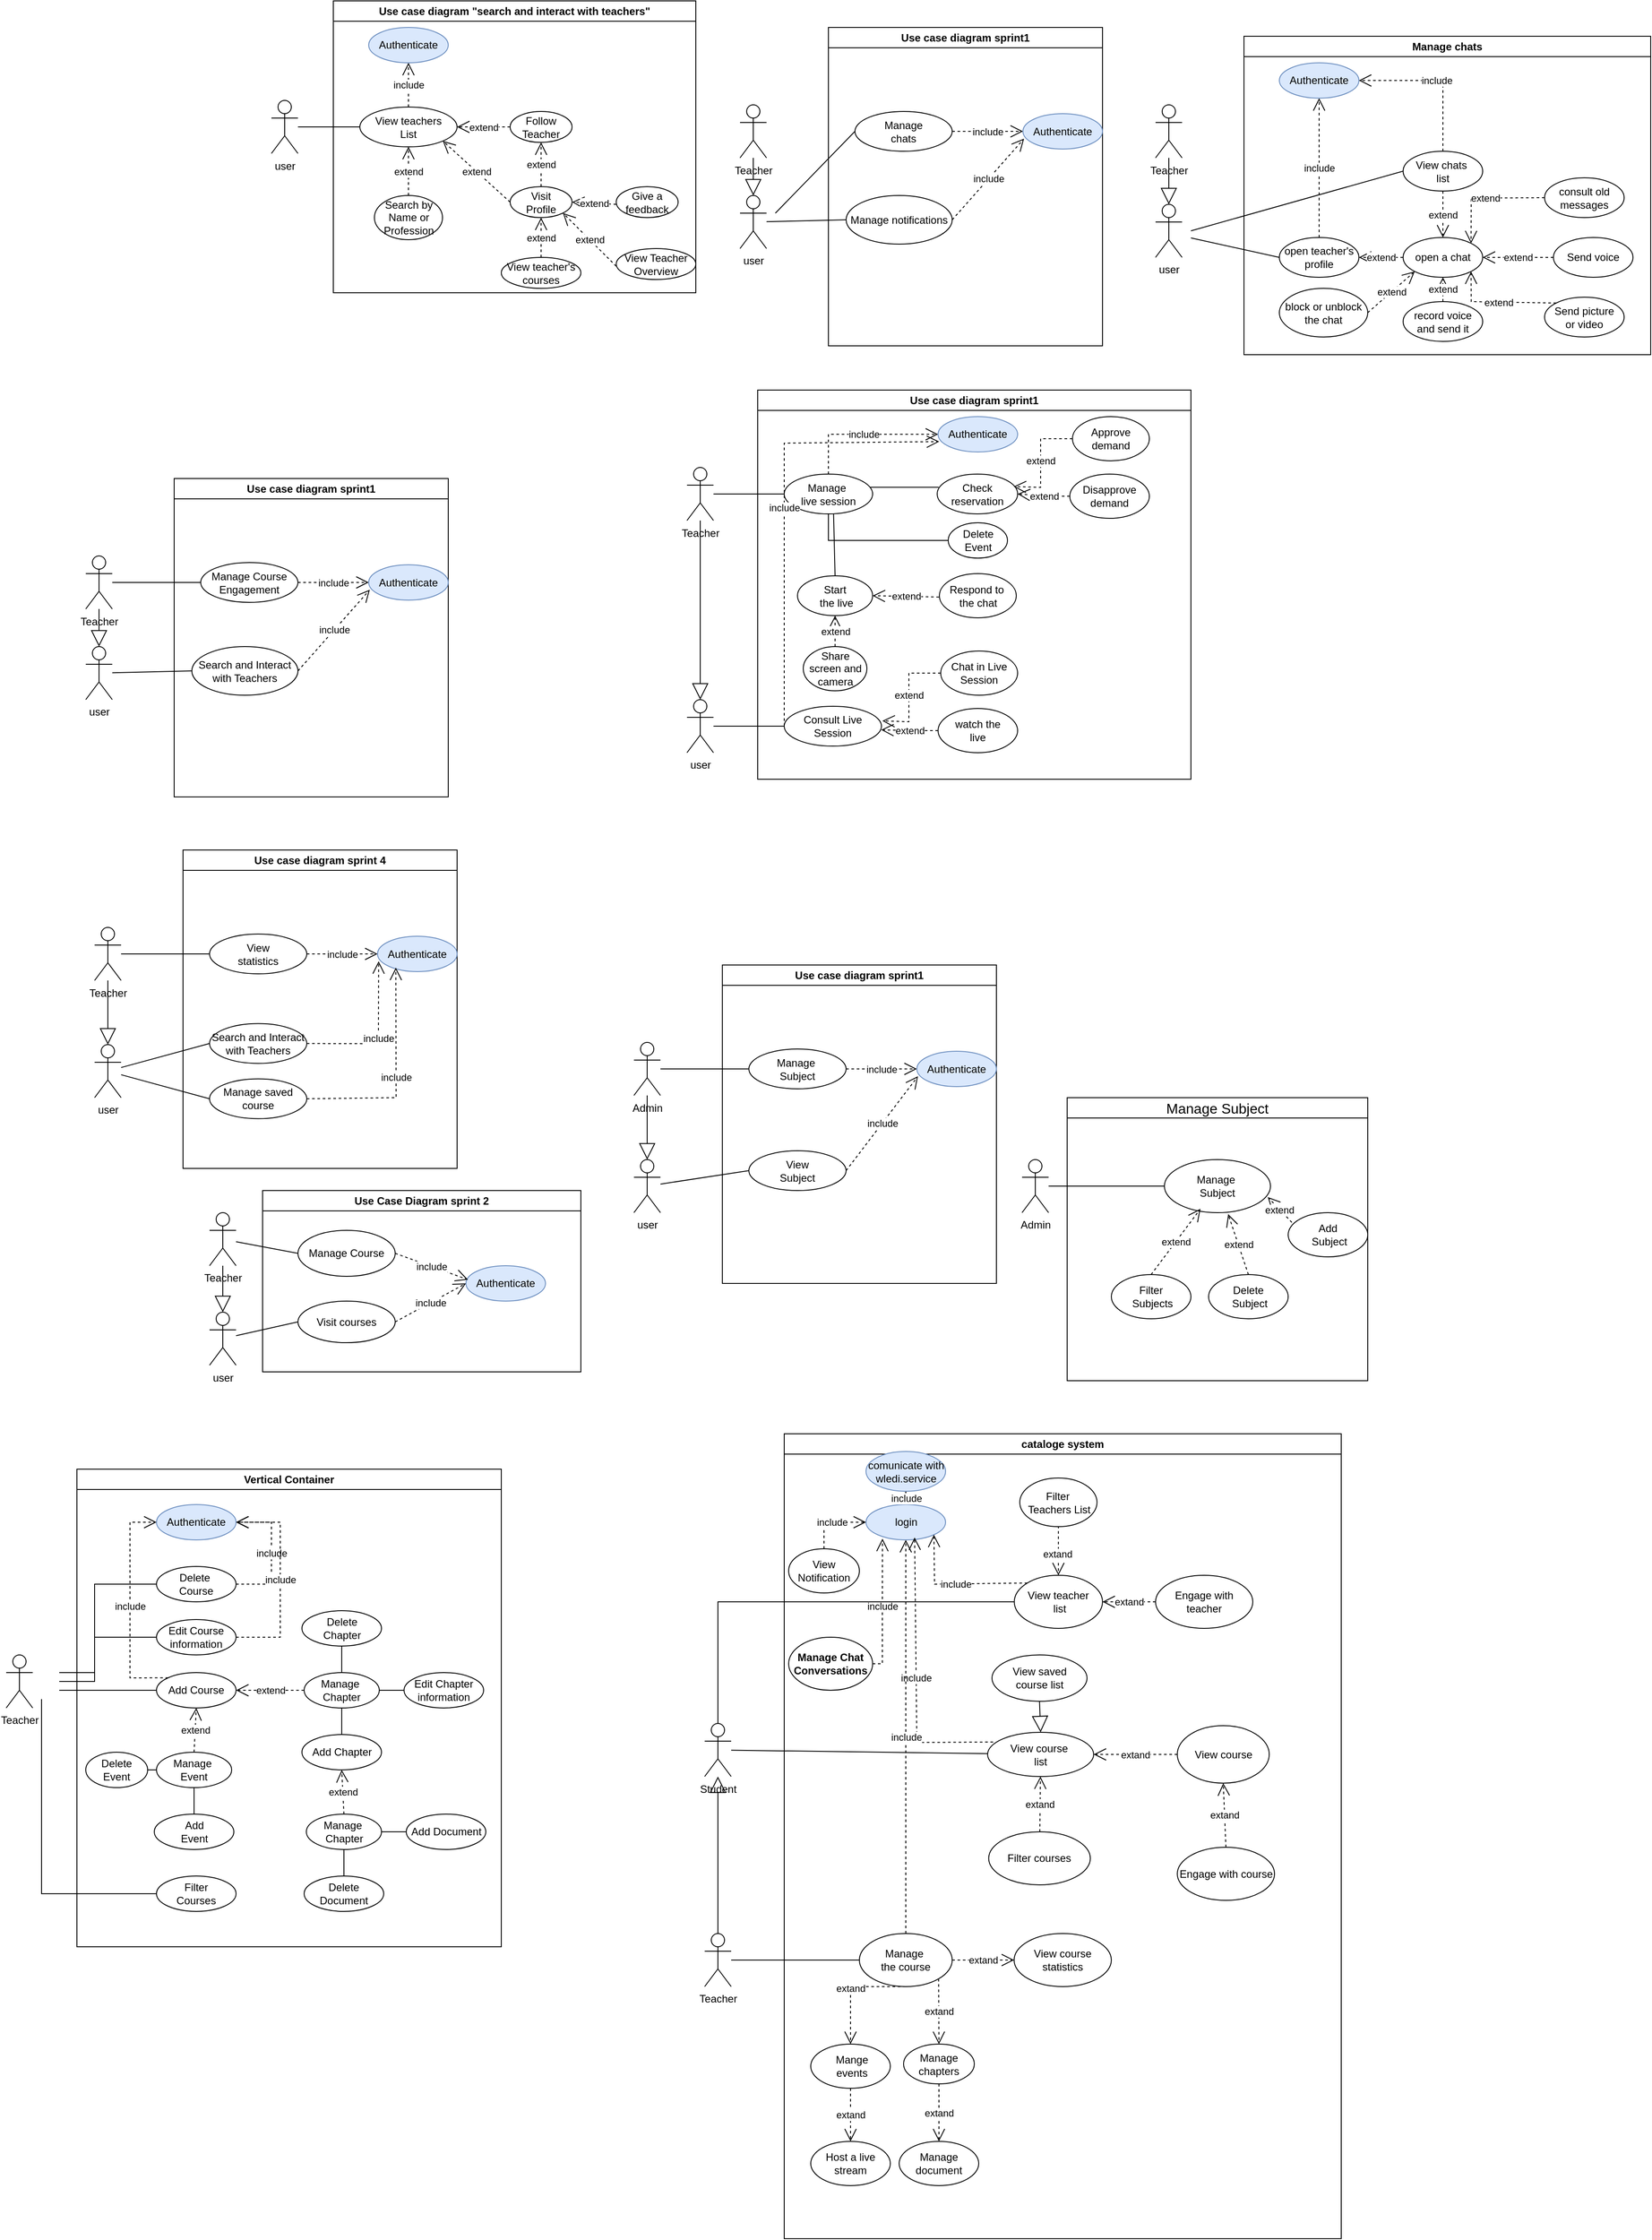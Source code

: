 <mxfile version="24.7.8">
  <diagram name="Page-1" id="SzHzPwQ4UlkWMSZUTKHr">
    <mxGraphModel dx="1246" dy="2853" grid="1" gridSize="10" guides="1" tooltips="1" connect="1" arrows="1" fold="1" page="1" pageScale="1" pageWidth="827" pageHeight="1169" math="0" shadow="0">
      <root>
        <mxCell id="0" />
        <mxCell id="1" parent="0" />
        <mxCell id="7-QTB2i3PnKzkWgtio7F-1" value="Teacher" style="shape=umlActor;verticalLabelPosition=bottom;verticalAlign=top;html=1;" parent="1" vertex="1">
          <mxGeometry x="40" y="585" width="30" height="60" as="geometry" />
        </mxCell>
        <mxCell id="7-QTB2i3PnKzkWgtio7F-2" value="cataloge system" style="swimlane;whiteSpace=wrap;html=1;" parent="1" vertex="1">
          <mxGeometry x="130" y="20" width="630" height="910" as="geometry">
            <mxRectangle x="130" y="20" width="130" height="30" as="alternateBounds" />
          </mxGeometry>
        </mxCell>
        <mxCell id="7-QTB2i3PnKzkWgtio7F-3" value="login" style="ellipse;whiteSpace=wrap;html=1;fillColor=#dae8fc;strokeColor=#6c8ebf;" parent="7-QTB2i3PnKzkWgtio7F-2" vertex="1">
          <mxGeometry x="92.5" y="80" width="90" height="40" as="geometry" />
        </mxCell>
        <mxCell id="7-QTB2i3PnKzkWgtio7F-5" value="comunicate with wledi.service" style="ellipse;whiteSpace=wrap;html=1;fillColor=#dae8fc;strokeColor=#6c8ebf;" parent="7-QTB2i3PnKzkWgtio7F-2" vertex="1">
          <mxGeometry x="92.5" y="20" width="90" height="45" as="geometry" />
        </mxCell>
        <mxCell id="7-QTB2i3PnKzkWgtio7F-4" value="include" style="endArrow=open;endSize=12;dashed=1;html=1;rounded=0;" parent="7-QTB2i3PnKzkWgtio7F-2" source="7-QTB2i3PnKzkWgtio7F-3" target="7-QTB2i3PnKzkWgtio7F-5" edge="1">
          <mxGeometry width="160" relative="1" as="geometry">
            <mxPoint x="290" y="100" as="sourcePoint" />
            <mxPoint x="450" y="100" as="targetPoint" />
          </mxGeometry>
        </mxCell>
        <mxCell id="7-QTB2i3PnKzkWgtio7F-10" value="View course&amp;nbsp;&lt;div&gt;list&lt;/div&gt;" style="ellipse;whiteSpace=wrap;html=1;" parent="7-QTB2i3PnKzkWgtio7F-2" vertex="1">
          <mxGeometry x="230" y="337.5" width="120" height="50" as="geometry" />
        </mxCell>
        <mxCell id="7-QTB2i3PnKzkWgtio7F-11" value="include" style="endArrow=open;endSize=12;dashed=1;html=1;rounded=0;entryX=0.611;entryY=0.931;entryDx=0;entryDy=0;entryPerimeter=0;exitX=0.052;exitY=0.22;exitDx=0;exitDy=0;exitPerimeter=0;" parent="7-QTB2i3PnKzkWgtio7F-2" source="7-QTB2i3PnKzkWgtio7F-10" target="7-QTB2i3PnKzkWgtio7F-3" edge="1">
          <mxGeometry width="160" relative="1" as="geometry">
            <mxPoint x="100" y="200" as="sourcePoint" />
            <mxPoint x="150" y="130" as="targetPoint" />
            <Array as="points">
              <mxPoint x="150" y="349" />
            </Array>
          </mxGeometry>
        </mxCell>
        <mxCell id="7-QTB2i3PnKzkWgtio7F-12" value="Filter courses" style="ellipse;whiteSpace=wrap;html=1;" parent="7-QTB2i3PnKzkWgtio7F-2" vertex="1">
          <mxGeometry x="231.25" y="450" width="115" height="60" as="geometry" />
        </mxCell>
        <mxCell id="7-QTB2i3PnKzkWgtio7F-14" value="extand" style="endArrow=open;endSize=12;dashed=1;html=1;rounded=0;" parent="7-QTB2i3PnKzkWgtio7F-2" source="7-QTB2i3PnKzkWgtio7F-12" target="7-QTB2i3PnKzkWgtio7F-10" edge="1">
          <mxGeometry width="160" relative="1" as="geometry">
            <mxPoint x="136" y="437.5" as="sourcePoint" />
            <mxPoint x="296" y="437.5" as="targetPoint" />
          </mxGeometry>
        </mxCell>
        <mxCell id="7-QTB2i3PnKzkWgtio7F-23" value="Manage&amp;nbsp;&lt;div&gt;the course&lt;/div&gt;" style="ellipse;whiteSpace=wrap;html=1;" parent="7-QTB2i3PnKzkWgtio7F-2" vertex="1">
          <mxGeometry x="85" y="565" width="105" height="60" as="geometry" />
        </mxCell>
        <mxCell id="7-QTB2i3PnKzkWgtio7F-26" value="&amp;nbsp;Mange&lt;div&gt;&amp;nbsp;events&lt;/div&gt;" style="ellipse;whiteSpace=wrap;html=1;" parent="7-QTB2i3PnKzkWgtio7F-2" vertex="1">
          <mxGeometry x="30" y="690" width="90" height="50" as="geometry" />
        </mxCell>
        <mxCell id="7-QTB2i3PnKzkWgtio7F-29" value="extand" style="endArrow=open;endSize=12;dashed=1;html=1;rounded=0;exitX=0.5;exitY=1;exitDx=0;exitDy=0;" parent="7-QTB2i3PnKzkWgtio7F-2" source="7-QTB2i3PnKzkWgtio7F-23" target="7-QTB2i3PnKzkWgtio7F-26" edge="1">
          <mxGeometry width="160" relative="1" as="geometry">
            <mxPoint x="330" y="625" as="sourcePoint" />
            <mxPoint x="438" y="673" as="targetPoint" />
            <Array as="points">
              <mxPoint x="75" y="625" />
            </Array>
          </mxGeometry>
        </mxCell>
        <mxCell id="7-QTB2i3PnKzkWgtio7F-28" value="extand" style="endArrow=open;endSize=12;dashed=1;html=1;rounded=0;entryX=0.5;entryY=0;entryDx=0;entryDy=0;" parent="7-QTB2i3PnKzkWgtio7F-2" source="7-QTB2i3PnKzkWgtio7F-68" target="7-QTB2i3PnKzkWgtio7F-30" edge="1">
          <mxGeometry width="160" relative="1" as="geometry">
            <mxPoint x="410" y="680" as="sourcePoint" />
            <mxPoint x="185" y="790" as="targetPoint" />
          </mxGeometry>
        </mxCell>
        <mxCell id="7-QTB2i3PnKzkWgtio7F-30" value="Manage document" style="ellipse;whiteSpace=wrap;html=1;" parent="7-QTB2i3PnKzkWgtio7F-2" vertex="1">
          <mxGeometry x="130" y="800" width="90" height="50" as="geometry" />
        </mxCell>
        <mxCell id="7-QTB2i3PnKzkWgtio7F-39" value="Host a live stream" style="ellipse;whiteSpace=wrap;html=1;" parent="7-QTB2i3PnKzkWgtio7F-2" vertex="1">
          <mxGeometry x="30" y="800" width="90" height="50" as="geometry" />
        </mxCell>
        <mxCell id="7-QTB2i3PnKzkWgtio7F-40" value="extand" style="endArrow=open;endSize=12;dashed=1;html=1;rounded=0;exitX=0.5;exitY=1;exitDx=0;exitDy=0;" parent="7-QTB2i3PnKzkWgtio7F-2" source="7-QTB2i3PnKzkWgtio7F-26" target="7-QTB2i3PnKzkWgtio7F-39" edge="1">
          <mxGeometry width="160" relative="1" as="geometry">
            <mxPoint x="330.441" y="725.719" as="sourcePoint" />
            <mxPoint x="383" y="804.29" as="targetPoint" />
          </mxGeometry>
        </mxCell>
        <mxCell id="7-QTB2i3PnKzkWgtio7F-41" value="include" style="endArrow=open;endSize=12;dashed=1;html=1;rounded=0;" parent="7-QTB2i3PnKzkWgtio7F-2" source="7-QTB2i3PnKzkWgtio7F-23" target="7-QTB2i3PnKzkWgtio7F-3" edge="1">
          <mxGeometry width="160" relative="1" as="geometry">
            <mxPoint x="155" y="260" as="sourcePoint" />
            <mxPoint x="155" y="180" as="targetPoint" />
          </mxGeometry>
        </mxCell>
        <mxCell id="7-QTB2i3PnKzkWgtio7F-64" value="Engage with course" style="ellipse;whiteSpace=wrap;html=1;" parent="7-QTB2i3PnKzkWgtio7F-2" vertex="1">
          <mxGeometry x="444.58" y="467.5" width="110" height="60" as="geometry" />
        </mxCell>
        <mxCell id="7-QTB2i3PnKzkWgtio7F-68" value="Manage chapters" style="ellipse;whiteSpace=wrap;html=1;" parent="7-QTB2i3PnKzkWgtio7F-2" vertex="1">
          <mxGeometry x="135" y="690" width="80" height="45" as="geometry" />
        </mxCell>
        <mxCell id="7-QTB2i3PnKzkWgtio7F-69" value="extand" style="endArrow=open;endSize=12;dashed=1;html=1;rounded=0;exitX=1;exitY=1;exitDx=0;exitDy=0;" parent="7-QTB2i3PnKzkWgtio7F-2" source="7-QTB2i3PnKzkWgtio7F-23" target="7-QTB2i3PnKzkWgtio7F-68" edge="1">
          <mxGeometry width="160" relative="1" as="geometry">
            <mxPoint x="380" y="600" as="sourcePoint" />
            <mxPoint x="492" y="790" as="targetPoint" />
          </mxGeometry>
        </mxCell>
        <mxCell id="aU6ynQUBwUIpJQbEk_p2-1" value="View course" style="ellipse;whiteSpace=wrap;html=1;" parent="7-QTB2i3PnKzkWgtio7F-2" vertex="1">
          <mxGeometry x="444.58" y="330" width="104" height="65" as="geometry" />
        </mxCell>
        <mxCell id="aU6ynQUBwUIpJQbEk_p2-2" value="extand" style="endArrow=open;endSize=12;dashed=1;html=1;rounded=0;" parent="7-QTB2i3PnKzkWgtio7F-2" source="aU6ynQUBwUIpJQbEk_p2-1" target="7-QTB2i3PnKzkWgtio7F-10" edge="1">
          <mxGeometry width="160" relative="1" as="geometry">
            <mxPoint x="396" y="435" as="sourcePoint" />
            <mxPoint x="398" y="360" as="targetPoint" />
          </mxGeometry>
        </mxCell>
        <mxCell id="aU6ynQUBwUIpJQbEk_p2-4" value="extand" style="endArrow=open;endSize=12;dashed=1;html=1;rounded=0;exitX=0.5;exitY=0;exitDx=0;exitDy=0;entryX=0.5;entryY=1;entryDx=0;entryDy=0;" parent="7-QTB2i3PnKzkWgtio7F-2" source="7-QTB2i3PnKzkWgtio7F-64" target="aU6ynQUBwUIpJQbEk_p2-1" edge="1">
          <mxGeometry width="160" relative="1" as="geometry">
            <mxPoint x="801" y="427.5" as="sourcePoint" />
            <mxPoint x="726.0" y="362.5" as="targetPoint" />
          </mxGeometry>
        </mxCell>
        <mxCell id="aU6ynQUBwUIpJQbEk_p2-8" value="View course&lt;div&gt;statistics&lt;/div&gt;" style="ellipse;whiteSpace=wrap;html=1;" parent="7-QTB2i3PnKzkWgtio7F-2" vertex="1">
          <mxGeometry x="260" y="565" width="110" height="60" as="geometry" />
        </mxCell>
        <mxCell id="aU6ynQUBwUIpJQbEk_p2-10" value="extand" style="endArrow=open;endSize=12;dashed=1;html=1;rounded=0;exitX=1;exitY=0.5;exitDx=0;exitDy=0;entryX=0;entryY=0.5;entryDx=0;entryDy=0;" parent="7-QTB2i3PnKzkWgtio7F-2" source="7-QTB2i3PnKzkWgtio7F-23" target="aU6ynQUBwUIpJQbEk_p2-8" edge="1">
          <mxGeometry width="160" relative="1" as="geometry">
            <mxPoint x="239" y="600" as="sourcePoint" />
            <mxPoint x="241" y="679" as="targetPoint" />
          </mxGeometry>
        </mxCell>
        <mxCell id="aU6ynQUBwUIpJQbEk_p2-11" value="View teacher&lt;div&gt;&amp;nbsp;list&lt;/div&gt;" style="ellipse;whiteSpace=wrap;html=1;" parent="7-QTB2i3PnKzkWgtio7F-2" vertex="1">
          <mxGeometry x="260.21" y="160" width="99.79" height="60" as="geometry" />
        </mxCell>
        <mxCell id="aU6ynQUBwUIpJQbEk_p2-14" value="" style="endArrow=open;endSize=12;dashed=1;html=1;rounded=0;entryX=0.5;entryY=0;entryDx=0;entryDy=0;exitX=0.5;exitY=0;exitDx=0;exitDy=0;" parent="7-QTB2i3PnKzkWgtio7F-2" source="aU6ynQUBwUIpJQbEk_p2-15" target="aU6ynQUBwUIpJQbEk_p2-11" edge="1">
          <mxGeometry width="160" relative="1" as="geometry">
            <mxPoint x="550.37" y="370" as="sourcePoint" />
            <mxPoint x="549.37" y="290" as="targetPoint" />
          </mxGeometry>
        </mxCell>
        <mxCell id="aU6ynQUBwUIpJQbEk_p2-21" value="extand" style="edgeLabel;html=1;align=center;verticalAlign=middle;resizable=0;points=[];" parent="aU6ynQUBwUIpJQbEk_p2-14" vertex="1" connectable="0">
          <mxGeometry x="0.567" y="-1" relative="1" as="geometry">
            <mxPoint as="offset" />
          </mxGeometry>
        </mxCell>
        <mxCell id="aU6ynQUBwUIpJQbEk_p2-15" value="Filter&lt;div&gt;&amp;nbsp;Teachers List&lt;/div&gt;" style="ellipse;whiteSpace=wrap;html=1;" parent="7-QTB2i3PnKzkWgtio7F-2" vertex="1">
          <mxGeometry x="266.41" y="50" width="87.39" height="55" as="geometry" />
        </mxCell>
        <mxCell id="aU6ynQUBwUIpJQbEk_p2-16" value="&lt;div&gt;Engage with teacher&lt;br&gt;&lt;/div&gt;" style="ellipse;whiteSpace=wrap;html=1;" parent="7-QTB2i3PnKzkWgtio7F-2" vertex="1">
          <mxGeometry x="420" y="160" width="110" height="60" as="geometry" />
        </mxCell>
        <mxCell id="aU6ynQUBwUIpJQbEk_p2-17" value="extand" style="endArrow=open;endSize=12;dashed=1;html=1;rounded=0;exitX=0;exitY=0.5;exitDx=0;exitDy=0;entryX=1;entryY=0.5;entryDx=0;entryDy=0;" parent="7-QTB2i3PnKzkWgtio7F-2" source="aU6ynQUBwUIpJQbEk_p2-16" target="aU6ynQUBwUIpJQbEk_p2-11" edge="1">
          <mxGeometry width="160" relative="1" as="geometry">
            <mxPoint x="1026.42" y="162" as="sourcePoint" />
            <mxPoint x="721.71" y="130" as="targetPoint" />
          </mxGeometry>
        </mxCell>
        <mxCell id="aU6ynQUBwUIpJQbEk_p2-18" value="include" style="endArrow=open;endSize=12;dashed=1;html=1;rounded=0;exitX=0;exitY=0;exitDx=0;exitDy=0;entryX=1;entryY=1;entryDx=0;entryDy=0;" parent="7-QTB2i3PnKzkWgtio7F-2" source="aU6ynQUBwUIpJQbEk_p2-11" target="7-QTB2i3PnKzkWgtio7F-3" edge="1">
          <mxGeometry width="160" relative="1" as="geometry">
            <mxPoint x="213" y="335" as="sourcePoint" />
            <mxPoint x="155" y="180" as="targetPoint" />
            <Array as="points">
              <mxPoint x="170" y="170" />
            </Array>
          </mxGeometry>
        </mxCell>
        <mxCell id="aU6ynQUBwUIpJQbEk_p2-19" value="View saved&lt;div&gt;course list&lt;/div&gt;" style="ellipse;whiteSpace=wrap;html=1;" parent="7-QTB2i3PnKzkWgtio7F-2" vertex="1">
          <mxGeometry x="235" y="250" width="107.5" height="52.5" as="geometry" />
        </mxCell>
        <mxCell id="aU6ynQUBwUIpJQbEk_p2-20" value="" style="endArrow=block;endSize=16;endFill=0;html=1;rounded=0;exitX=0.5;exitY=1;exitDx=0;exitDy=0;entryX=0.5;entryY=0;entryDx=0;entryDy=0;" parent="7-QTB2i3PnKzkWgtio7F-2" source="aU6ynQUBwUIpJQbEk_p2-19" target="7-QTB2i3PnKzkWgtio7F-10" edge="1">
          <mxGeometry width="160" relative="1" as="geometry">
            <mxPoint x="342.5" y="420" as="sourcePoint" />
            <mxPoint x="502.5" y="420" as="targetPoint" />
          </mxGeometry>
        </mxCell>
        <mxCell id="aU6ynQUBwUIpJQbEk_p2-22" value="View Notification" style="ellipse;whiteSpace=wrap;html=1;" parent="7-QTB2i3PnKzkWgtio7F-2" vertex="1">
          <mxGeometry x="5" y="130" width="80" height="50" as="geometry" />
        </mxCell>
        <mxCell id="aU6ynQUBwUIpJQbEk_p2-23" value="&lt;p&gt;&lt;strong&gt;Manage Chat Conversations&lt;/strong&gt;&lt;/p&gt;&lt;p&gt;&lt;/p&gt;" style="ellipse;whiteSpace=wrap;html=1;" parent="7-QTB2i3PnKzkWgtio7F-2" vertex="1">
          <mxGeometry x="5" y="230" width="95" height="60" as="geometry" />
        </mxCell>
        <mxCell id="aU6ynQUBwUIpJQbEk_p2-24" value="include" style="endArrow=open;endSize=12;dashed=1;html=1;rounded=0;exitX=0.5;exitY=0;exitDx=0;exitDy=0;entryX=0;entryY=0.5;entryDx=0;entryDy=0;" parent="7-QTB2i3PnKzkWgtio7F-2" source="aU6ynQUBwUIpJQbEk_p2-22" target="7-QTB2i3PnKzkWgtio7F-3" edge="1">
          <mxGeometry width="160" relative="1" as="geometry">
            <mxPoint x="92.5" y="555" as="sourcePoint" />
            <mxPoint x="92.5" y="110" as="targetPoint" />
            <Array as="points">
              <mxPoint x="45" y="100" />
            </Array>
          </mxGeometry>
        </mxCell>
        <mxCell id="aU6ynQUBwUIpJQbEk_p2-25" value="include" style="endArrow=open;endSize=12;dashed=1;html=1;rounded=0;exitX=1;exitY=0.5;exitDx=0;exitDy=0;entryX=0.207;entryY=0.967;entryDx=0;entryDy=0;entryPerimeter=0;" parent="7-QTB2i3PnKzkWgtio7F-2" source="aU6ynQUBwUIpJQbEk_p2-23" target="7-QTB2i3PnKzkWgtio7F-3" edge="1">
          <mxGeometry width="160" relative="1" as="geometry">
            <mxPoint x="55" y="140" as="sourcePoint" />
            <mxPoint x="103" y="110" as="targetPoint" />
            <Array as="points">
              <mxPoint x="111" y="260" />
              <mxPoint x="111" y="190" />
            </Array>
          </mxGeometry>
        </mxCell>
        <mxCell id="7-QTB2i3PnKzkWgtio7F-42" value="" style="endArrow=none;html=1;rounded=0;" parent="1" source="7-QTB2i3PnKzkWgtio7F-1" target="7-QTB2i3PnKzkWgtio7F-23" edge="1">
          <mxGeometry width="50" height="50" relative="1" as="geometry">
            <mxPoint x="350" y="670" as="sourcePoint" />
            <mxPoint x="400" y="620" as="targetPoint" />
          </mxGeometry>
        </mxCell>
        <mxCell id="7-QTB2i3PnKzkWgtio7F-43" value="Student" style="shape=umlActor;verticalLabelPosition=bottom;verticalAlign=top;html=1;" parent="1" vertex="1">
          <mxGeometry x="40" y="347.5" width="30" height="60" as="geometry" />
        </mxCell>
        <mxCell id="7-QTB2i3PnKzkWgtio7F-44" value="" style="endArrow=none;html=1;rounded=0;" parent="1" source="7-QTB2i3PnKzkWgtio7F-43" target="7-QTB2i3PnKzkWgtio7F-10" edge="1">
          <mxGeometry width="50" height="50" relative="1" as="geometry">
            <mxPoint x="350" y="500" as="sourcePoint" />
            <mxPoint x="400" y="450" as="targetPoint" />
          </mxGeometry>
        </mxCell>
        <mxCell id="7-QTB2i3PnKzkWgtio7F-45" value="" style="endArrow=block;endSize=16;endFill=0;html=1;rounded=0;exitX=0.5;exitY=0;exitDx=0;exitDy=0;exitPerimeter=0;" parent="1" source="7-QTB2i3PnKzkWgtio7F-1" target="7-QTB2i3PnKzkWgtio7F-43" edge="1">
          <mxGeometry width="160" relative="1" as="geometry">
            <mxPoint x="144" y="450" as="sourcePoint" />
            <mxPoint x="75" y="410" as="targetPoint" />
          </mxGeometry>
        </mxCell>
        <mxCell id="aU6ynQUBwUIpJQbEk_p2-13" value="" style="endArrow=none;html=1;rounded=0;entryX=0;entryY=0.5;entryDx=0;entryDy=0;exitX=0.5;exitY=0;exitDx=0;exitDy=0;exitPerimeter=0;" parent="1" source="7-QTB2i3PnKzkWgtio7F-43" target="aU6ynQUBwUIpJQbEk_p2-11" edge="1">
          <mxGeometry width="50" height="50" relative="1" as="geometry">
            <mxPoint x="222.5" y="244.37" as="sourcePoint" />
            <mxPoint x="435.5" y="245.37" as="targetPoint" />
            <Array as="points">
              <mxPoint x="55" y="210" />
            </Array>
          </mxGeometry>
        </mxCell>
        <mxCell id="wFOoATnKafNKtsVlD1zq-2" value="&lt;span style=&quot;font-size: 16px; font-weight: 400;&quot;&gt;Manage Subject&lt;/span&gt;" style="swimlane;whiteSpace=wrap;html=1;" parent="1" vertex="1">
          <mxGeometry x="450" y="-360" width="340" height="320" as="geometry">
            <mxRectangle x="450" y="-360" width="160" height="30" as="alternateBounds" />
          </mxGeometry>
        </mxCell>
        <mxCell id="wFOoATnKafNKtsVlD1zq-3" value="Manage&amp;nbsp;&lt;div&gt;Subject&lt;/div&gt;" style="ellipse;whiteSpace=wrap;html=1;" parent="wFOoATnKafNKtsVlD1zq-2" vertex="1">
          <mxGeometry x="110" y="70" width="120" height="60" as="geometry" />
        </mxCell>
        <mxCell id="dI0NqsDZH982HR5druRK-13" value="Add&lt;div&gt;&amp;nbsp;Subject&lt;/div&gt;" style="ellipse;whiteSpace=wrap;html=1;" parent="wFOoATnKafNKtsVlD1zq-2" vertex="1">
          <mxGeometry x="250" y="130" width="90" height="50" as="geometry" />
        </mxCell>
        <mxCell id="dI0NqsDZH982HR5druRK-14" value="&lt;div&gt;Delete&lt;/div&gt;&lt;div&gt;&lt;span style=&quot;color: rgba(0, 0, 0, 0); font-family: monospace; font-size: 0px; text-align: start; text-wrap: nowrap; background-color: initial;&quot;&gt;%3CmxGraphModel%3E%3Croot%3E%3CmxCell%20id%3D%220%22%2F%3E%3CmxCell%20id%3D%221%22%20parent%3D%220%22%2F%3E%3CmxCell%20id%3D%222%22%20value%3D%22Add%26lt%3Bdiv%26gt%3B%26amp%3Bnbsp%3BSubject%26lt%3B%2Fdiv%26gt%3B%22%20style%3D%22ellipse%3BwhiteSpace%3Dwrap%3Bhtml%3D1%3B%22%20vertex%3D%221%22%20parent%3D%221%22%3E%3CmxGeometry%20x%3D%22660%22%20y%3D%22-160%22%20width%3D%2290%22%20height%3D%2250%22%20as%3D%22geometry%22%2F%3E%3C%2FmxCell%3E%3C%2Froot%3E%3C%2FmxGraphModel%3E&lt;/span&gt;&amp;nbsp;Subject&lt;/div&gt;" style="ellipse;whiteSpace=wrap;html=1;" parent="wFOoATnKafNKtsVlD1zq-2" vertex="1">
          <mxGeometry x="160" y="200" width="90" height="50" as="geometry" />
        </mxCell>
        <mxCell id="dI0NqsDZH982HR5druRK-15" value="&lt;div&gt;Filter&lt;/div&gt;&lt;div&gt;&lt;span style=&quot;color: rgba(0, 0, 0, 0); font-family: monospace; font-size: 0px; text-align: start; text-wrap: nowrap; background-color: initial;&quot;&gt;%3CmxGraphModel%3E%3Croot%3E%3CmxCell%20id%3D%220%22%2F%3E%3CmxCell%20id%3D%221%22%20parent%3D%220%22%2F%3E%3CmxCell%20id%3D%222%22%20value%3D%22Add%26lt%3Bdiv%26gt%3B%26amp%3Bnbsp%3BSubject%26lt%3B%2Fdiv%26gt%3B%22%20style%3D%22ellipse%3BwhiteSpace%3Dwrap%3Bhtml%3D1%3B%22%20vertex%3D%221%22%20parent%3D%221%22%3E%3CmxGeometry%20x%3D%22660%22%20y%3D%22-160%22%20width%3D%2290%22%20height%3D%2250%22%20as%3D%22geometry%22%2F%3E%3C%2FmxCell%3E%3C%2Froot%3E%3C%2FmxGraphModel%3E&lt;/span&gt;&amp;nbsp;Subjects&lt;/div&gt;" style="ellipse;whiteSpace=wrap;html=1;" parent="wFOoATnKafNKtsVlD1zq-2" vertex="1">
          <mxGeometry x="50" y="200" width="90" height="50" as="geometry" />
        </mxCell>
        <mxCell id="dI0NqsDZH982HR5druRK-16" value="extend" style="endArrow=open;endSize=12;dashed=1;html=1;rounded=0;entryX=0.34;entryY=0.928;entryDx=0;entryDy=0;entryPerimeter=0;exitX=0.5;exitY=0;exitDx=0;exitDy=0;" parent="wFOoATnKafNKtsVlD1zq-2" source="dI0NqsDZH982HR5druRK-15" target="wFOoATnKafNKtsVlD1zq-3" edge="1">
          <mxGeometry width="160" relative="1" as="geometry">
            <mxPoint x="130" y="150" as="sourcePoint" />
            <mxPoint x="290" y="150" as="targetPoint" />
          </mxGeometry>
        </mxCell>
        <mxCell id="dI0NqsDZH982HR5druRK-17" value="extend" style="endArrow=open;endSize=12;dashed=1;html=1;rounded=0;entryX=0.601;entryY=1.028;entryDx=0;entryDy=0;entryPerimeter=0;exitX=0.5;exitY=0;exitDx=0;exitDy=0;" parent="wFOoATnKafNKtsVlD1zq-2" source="dI0NqsDZH982HR5druRK-14" target="wFOoATnKafNKtsVlD1zq-3" edge="1">
          <mxGeometry width="160" relative="1" as="geometry">
            <mxPoint x="105" y="210" as="sourcePoint" />
            <mxPoint x="161" y="136" as="targetPoint" />
          </mxGeometry>
        </mxCell>
        <mxCell id="dI0NqsDZH982HR5druRK-18" value="extend" style="endArrow=open;endSize=12;dashed=1;html=1;rounded=0;entryX=0.974;entryY=0.706;entryDx=0;entryDy=0;entryPerimeter=0;exitX=0.046;exitY=0.22;exitDx=0;exitDy=0;exitPerimeter=0;" parent="wFOoATnKafNKtsVlD1zq-2" source="dI0NqsDZH982HR5druRK-13" target="wFOoATnKafNKtsVlD1zq-3" edge="1">
          <mxGeometry width="160" relative="1" as="geometry">
            <mxPoint x="215" y="210" as="sourcePoint" />
            <mxPoint x="192" y="142" as="targetPoint" />
          </mxGeometry>
        </mxCell>
        <mxCell id="dI0NqsDZH982HR5druRK-1" value="Use case diagram sprint1" style="swimlane;whiteSpace=wrap;html=1;" parent="1" vertex="1">
          <mxGeometry x="60" y="-510" width="310" height="360" as="geometry" />
        </mxCell>
        <mxCell id="dI0NqsDZH982HR5druRK-2" value="Manage&amp;nbsp;&lt;div&gt;Subject&lt;/div&gt;" style="ellipse;whiteSpace=wrap;html=1;" parent="dI0NqsDZH982HR5druRK-1" vertex="1">
          <mxGeometry x="30" y="95" width="110" height="45" as="geometry" />
        </mxCell>
        <mxCell id="dI0NqsDZH982HR5druRK-3" value="include" style="endArrow=open;endSize=12;dashed=1;html=1;rounded=0;exitX=1;exitY=0.5;exitDx=0;exitDy=0;" parent="dI0NqsDZH982HR5druRK-1" source="dI0NqsDZH982HR5druRK-2" target="dI0NqsDZH982HR5druRK-6" edge="1">
          <mxGeometry width="160" relative="1" as="geometry">
            <mxPoint x="90" y="85" as="sourcePoint" />
            <mxPoint x="137.5" y="55" as="targetPoint" />
            <Array as="points" />
          </mxGeometry>
        </mxCell>
        <mxCell id="dI0NqsDZH982HR5druRK-6" value="Authenticate" style="ellipse;whiteSpace=wrap;html=1;fillColor=#dae8fc;strokeColor=#6c8ebf;" parent="dI0NqsDZH982HR5druRK-1" vertex="1">
          <mxGeometry x="220" y="97.5" width="90" height="40" as="geometry" />
        </mxCell>
        <mxCell id="dI0NqsDZH982HR5druRK-9" value="&lt;div&gt;View&lt;/div&gt;&lt;div&gt;Subject&lt;/div&gt;" style="ellipse;whiteSpace=wrap;html=1;" parent="dI0NqsDZH982HR5druRK-1" vertex="1">
          <mxGeometry x="30" y="210" width="110" height="45" as="geometry" />
        </mxCell>
        <mxCell id="dI0NqsDZH982HR5druRK-10" value="include" style="endArrow=open;endSize=12;dashed=1;html=1;rounded=0;exitX=1;exitY=0.5;exitDx=0;exitDy=0;entryX=0.014;entryY=0.707;entryDx=0;entryDy=0;entryPerimeter=0;" parent="dI0NqsDZH982HR5druRK-1" source="dI0NqsDZH982HR5druRK-9" target="dI0NqsDZH982HR5druRK-6" edge="1">
          <mxGeometry width="160" relative="1" as="geometry">
            <mxPoint x="90" y="164.18" as="sourcePoint" />
            <mxPoint x="227.28" y="80.0" as="targetPoint" />
            <Array as="points" />
          </mxGeometry>
        </mxCell>
        <mxCell id="dI0NqsDZH982HR5druRK-8" value="user" style="shape=umlActor;verticalLabelPosition=bottom;verticalAlign=top;html=1;outlineConnect=0;" parent="1" vertex="1">
          <mxGeometry x="-40" y="-290" width="30" height="60" as="geometry" />
        </mxCell>
        <mxCell id="dI0NqsDZH982HR5druRK-4" value="Admin" style="shape=umlActor;verticalLabelPosition=bottom;verticalAlign=top;html=1;" parent="1" vertex="1">
          <mxGeometry x="-40" y="-422.5" width="30" height="60" as="geometry" />
        </mxCell>
        <mxCell id="dI0NqsDZH982HR5druRK-5" value="" style="endArrow=none;html=1;rounded=0;fontSize=12;startSize=8;endSize=8;curved=1;entryX=0;entryY=0.5;entryDx=0;entryDy=0;" parent="1" source="dI0NqsDZH982HR5druRK-4" target="dI0NqsDZH982HR5druRK-2" edge="1">
          <mxGeometry width="50" height="50" relative="1" as="geometry">
            <mxPoint x="-42.5" y="-335" as="sourcePoint" />
            <mxPoint x="7.5" y="-385" as="targetPoint" />
          </mxGeometry>
        </mxCell>
        <mxCell id="dI0NqsDZH982HR5druRK-12" value="" style="endArrow=none;html=1;rounded=0;entryX=0;entryY=0.5;entryDx=0;entryDy=0;" parent="1" source="dI0NqsDZH982HR5druRK-8" target="dI0NqsDZH982HR5druRK-9" edge="1">
          <mxGeometry width="50" height="50" relative="1" as="geometry">
            <mxPoint x="30" y="-220" as="sourcePoint" />
            <mxPoint x="80" y="-270" as="targetPoint" />
          </mxGeometry>
        </mxCell>
        <mxCell id="wFOoATnKafNKtsVlD1zq-4" value="Admin" style="shape=umlActor;verticalLabelPosition=bottom;verticalAlign=top;html=1;" parent="1" vertex="1">
          <mxGeometry x="399" y="-290" width="30" height="60" as="geometry" />
        </mxCell>
        <mxCell id="wFOoATnKafNKtsVlD1zq-10" value="" style="endArrow=none;html=1;rounded=0;fontSize=12;startSize=8;endSize=8;curved=1;entryX=0;entryY=0.5;entryDx=0;entryDy=0;" parent="1" source="wFOoATnKafNKtsVlD1zq-4" target="wFOoATnKafNKtsVlD1zq-3" edge="1">
          <mxGeometry width="50" height="50" relative="1" as="geometry">
            <mxPoint x="440" y="-190" as="sourcePoint" />
            <mxPoint x="490" y="-240" as="targetPoint" />
          </mxGeometry>
        </mxCell>
        <mxCell id="dI0NqsDZH982HR5druRK-19" value="Use Case Diagram sprint 2" style="swimlane;whiteSpace=wrap;html=1;" parent="1" vertex="1">
          <mxGeometry x="-460" y="-255" width="360" height="205" as="geometry" />
        </mxCell>
        <mxCell id="dI0NqsDZH982HR5druRK-21" value="Authenticate" style="ellipse;whiteSpace=wrap;html=1;fillColor=#dae8fc;strokeColor=#6c8ebf;" parent="dI0NqsDZH982HR5druRK-19" vertex="1">
          <mxGeometry x="230" y="85" width="90" height="40" as="geometry" />
        </mxCell>
        <mxCell id="dI0NqsDZH982HR5druRK-25" value="Manage Course" style="ellipse;whiteSpace=wrap;html=1;" parent="dI0NqsDZH982HR5druRK-19" vertex="1">
          <mxGeometry x="40" y="45" width="110" height="52" as="geometry" />
        </mxCell>
        <mxCell id="dI0NqsDZH982HR5druRK-28" value="Visit courses" style="ellipse;whiteSpace=wrap;html=1;" parent="dI0NqsDZH982HR5druRK-19" vertex="1">
          <mxGeometry x="40" y="125" width="110" height="47" as="geometry" />
        </mxCell>
        <mxCell id="dI0NqsDZH982HR5druRK-29" value="include" style="endArrow=open;endSize=12;dashed=1;html=1;rounded=0;exitX=1;exitY=0.5;exitDx=0;exitDy=0;entryX=0.026;entryY=0.395;entryDx=0;entryDy=0;entryPerimeter=0;" parent="dI0NqsDZH982HR5druRK-19" source="dI0NqsDZH982HR5druRK-25" target="dI0NqsDZH982HR5druRK-21" edge="1">
          <mxGeometry width="160" relative="1" as="geometry">
            <mxPoint x="150" y="85" as="sourcePoint" />
            <mxPoint x="230" y="85" as="targetPoint" />
            <Array as="points" />
          </mxGeometry>
        </mxCell>
        <mxCell id="dI0NqsDZH982HR5druRK-30" value="include" style="endArrow=open;endSize=12;dashed=1;html=1;rounded=0;exitX=1;exitY=0.5;exitDx=0;exitDy=0;entryX=0;entryY=0.5;entryDx=0;entryDy=0;" parent="dI0NqsDZH982HR5druRK-19" source="dI0NqsDZH982HR5druRK-28" target="dI0NqsDZH982HR5druRK-21" edge="1">
          <mxGeometry width="160" relative="1" as="geometry">
            <mxPoint x="160" y="81" as="sourcePoint" />
            <mxPoint x="242" y="111" as="targetPoint" />
            <Array as="points" />
          </mxGeometry>
        </mxCell>
        <mxCell id="dI0NqsDZH982HR5druRK-22" value="user" style="shape=umlActor;verticalLabelPosition=bottom;verticalAlign=top;html=1;outlineConnect=0;" parent="1" vertex="1">
          <mxGeometry x="-520" y="-117.5" width="30" height="60" as="geometry" />
        </mxCell>
        <mxCell id="dI0NqsDZH982HR5druRK-23" value="Teacher&lt;div&gt;&lt;br&gt;&lt;/div&gt;" style="shape=umlActor;verticalLabelPosition=bottom;verticalAlign=top;html=1;" parent="1" vertex="1">
          <mxGeometry x="-520" y="-230" width="30" height="60" as="geometry" />
        </mxCell>
        <mxCell id="dI0NqsDZH982HR5druRK-24" value="" style="endArrow=block;endSize=16;endFill=0;html=1;rounded=0;entryX=0.5;entryY=0;entryDx=0;entryDy=0;entryPerimeter=0;" parent="1" source="dI0NqsDZH982HR5druRK-4" target="dI0NqsDZH982HR5druRK-8" edge="1">
          <mxGeometry width="160" relative="1" as="geometry">
            <mxPoint x="-200" y="-330.2" as="sourcePoint" />
            <mxPoint x="-40" y="-330.2" as="targetPoint" />
          </mxGeometry>
        </mxCell>
        <mxCell id="dI0NqsDZH982HR5druRK-27" value="" style="endArrow=block;endSize=16;endFill=0;html=1;rounded=0;entryX=0.5;entryY=0;entryDx=0;entryDy=0;entryPerimeter=0;" parent="1" source="dI0NqsDZH982HR5druRK-23" target="dI0NqsDZH982HR5druRK-22" edge="1">
          <mxGeometry width="160" relative="1" as="geometry">
            <mxPoint x="-590" y="-130" as="sourcePoint" />
            <mxPoint x="-430" y="-130" as="targetPoint" />
          </mxGeometry>
        </mxCell>
        <mxCell id="dI0NqsDZH982HR5druRK-31" value="" style="endArrow=none;html=1;rounded=0;entryX=0;entryY=0.5;entryDx=0;entryDy=0;" parent="1" source="dI0NqsDZH982HR5druRK-23" target="dI0NqsDZH982HR5druRK-25" edge="1">
          <mxGeometry width="50" height="50" relative="1" as="geometry">
            <mxPoint x="-480" y="-190" as="sourcePoint" />
            <mxPoint x="-420" y="-170" as="targetPoint" />
          </mxGeometry>
        </mxCell>
        <mxCell id="dI0NqsDZH982HR5druRK-32" value="" style="endArrow=none;html=1;rounded=0;entryX=0;entryY=0.5;entryDx=0;entryDy=0;" parent="1" source="dI0NqsDZH982HR5druRK-22" target="dI0NqsDZH982HR5druRK-28" edge="1">
          <mxGeometry width="50" height="50" relative="1" as="geometry">
            <mxPoint x="-480" y="-80" as="sourcePoint" />
            <mxPoint x="-410" y="-174" as="targetPoint" />
          </mxGeometry>
        </mxCell>
        <mxCell id="dI0NqsDZH982HR5druRK-33" value="Vertical Container" style="swimlane;whiteSpace=wrap;html=1;" parent="1" vertex="1">
          <mxGeometry x="-670" y="60" width="480" height="540" as="geometry" />
        </mxCell>
        <mxCell id="dI0NqsDZH982HR5druRK-35" value="Authenticate" style="ellipse;whiteSpace=wrap;html=1;fillColor=#dae8fc;strokeColor=#6c8ebf;" parent="dI0NqsDZH982HR5druRK-33" vertex="1">
          <mxGeometry x="90" y="40" width="90" height="40" as="geometry" />
        </mxCell>
        <mxCell id="dI0NqsDZH982HR5druRK-37" value="include" style="endArrow=open;endSize=12;dashed=1;html=1;rounded=0;entryX=1;entryY=0.5;entryDx=0;entryDy=0;exitX=1;exitY=0.5;exitDx=0;exitDy=0;" parent="dI0NqsDZH982HR5druRK-33" source="dI0NqsDZH982HR5druRK-38" target="dI0NqsDZH982HR5druRK-35" edge="1">
          <mxGeometry width="160" relative="1" as="geometry">
            <mxPoint x="220" y="130" as="sourcePoint" />
            <mxPoint x="172" y="116" as="targetPoint" />
            <Array as="points">
              <mxPoint x="220" y="130" />
              <mxPoint x="220" y="60" />
            </Array>
          </mxGeometry>
        </mxCell>
        <mxCell id="dI0NqsDZH982HR5druRK-38" value="Delete&amp;nbsp;&lt;div&gt;Course&lt;/div&gt;" style="ellipse;whiteSpace=wrap;html=1;" parent="dI0NqsDZH982HR5druRK-33" vertex="1">
          <mxGeometry x="90" y="110" width="90" height="40" as="geometry" />
        </mxCell>
        <mxCell id="dI0NqsDZH982HR5druRK-40" value="Edit&amp;nbsp;&lt;span style=&quot;background-color: initial;&quot;&gt;Course&lt;/span&gt;&lt;div&gt;&lt;span style=&quot;background-color: initial;&quot;&gt;information&lt;/span&gt;&lt;/div&gt;" style="ellipse;whiteSpace=wrap;html=1;" parent="dI0NqsDZH982HR5druRK-33" vertex="1">
          <mxGeometry x="90" y="170" width="90" height="40" as="geometry" />
        </mxCell>
        <mxCell id="dI0NqsDZH982HR5druRK-41" value="Add Course" style="ellipse;whiteSpace=wrap;html=1;" parent="dI0NqsDZH982HR5druRK-33" vertex="1">
          <mxGeometry x="90" y="230" width="90" height="40" as="geometry" />
        </mxCell>
        <mxCell id="dI0NqsDZH982HR5druRK-42" value="include" style="endArrow=open;endSize=12;dashed=1;html=1;rounded=0;exitX=1;exitY=0.5;exitDx=0;exitDy=0;" parent="dI0NqsDZH982HR5druRK-33" source="dI0NqsDZH982HR5druRK-40" edge="1">
          <mxGeometry width="160" relative="1" as="geometry">
            <mxPoint x="190" y="190" as="sourcePoint" />
            <mxPoint x="180" y="60" as="targetPoint" />
            <Array as="points">
              <mxPoint x="230" y="190" />
              <mxPoint x="230" y="60" />
            </Array>
          </mxGeometry>
        </mxCell>
        <mxCell id="dI0NqsDZH982HR5druRK-43" value="include" style="endArrow=open;endSize=12;dashed=1;html=1;rounded=0;exitX=0;exitY=0;exitDx=0;exitDy=0;" parent="dI0NqsDZH982HR5druRK-33" source="dI0NqsDZH982HR5druRK-41" target="dI0NqsDZH982HR5druRK-35" edge="1">
          <mxGeometry width="160" relative="1" as="geometry">
            <mxPoint x="10" y="190" as="sourcePoint" />
            <mxPoint x="10" y="60" as="targetPoint" />
            <Array as="points">
              <mxPoint x="60" y="236" />
              <mxPoint x="60" y="60" />
            </Array>
          </mxGeometry>
        </mxCell>
        <mxCell id="dI0NqsDZH982HR5druRK-44" value="" style="endArrow=none;html=1;rounded=0;entryX=0;entryY=0.5;entryDx=0;entryDy=0;" parent="dI0NqsDZH982HR5druRK-33" target="dI0NqsDZH982HR5druRK-41" edge="1">
          <mxGeometry width="50" height="50" relative="1" as="geometry">
            <mxPoint x="-20" y="250" as="sourcePoint" />
            <mxPoint x="50" y="230" as="targetPoint" />
          </mxGeometry>
        </mxCell>
        <mxCell id="dI0NqsDZH982HR5druRK-45" value="Manage&amp;nbsp;&lt;div&gt;Chapter&lt;/div&gt;" style="ellipse;whiteSpace=wrap;html=1;" parent="dI0NqsDZH982HR5druRK-33" vertex="1">
          <mxGeometry x="257" y="230" width="85" height="40" as="geometry" />
        </mxCell>
        <mxCell id="dI0NqsDZH982HR5druRK-46" value="extend" style="endArrow=open;endSize=12;dashed=1;html=1;rounded=0;entryX=1;entryY=0.5;entryDx=0;entryDy=0;exitX=0;exitY=0.5;exitDx=0;exitDy=0;" parent="dI0NqsDZH982HR5druRK-33" source="dI0NqsDZH982HR5druRK-45" target="dI0NqsDZH982HR5druRK-41" edge="1">
          <mxGeometry width="160" relative="1" as="geometry">
            <mxPoint x="170" y="310" as="sourcePoint" />
            <mxPoint x="330" y="310" as="targetPoint" />
          </mxGeometry>
        </mxCell>
        <mxCell id="dI0NqsDZH982HR5druRK-47" value="Delete&lt;div&gt;Chapter&lt;/div&gt;" style="ellipse;whiteSpace=wrap;html=1;" parent="dI0NqsDZH982HR5druRK-33" vertex="1">
          <mxGeometry x="254.5" y="160" width="90" height="40" as="geometry" />
        </mxCell>
        <mxCell id="dI0NqsDZH982HR5druRK-48" value="" style="endArrow=none;html=1;rounded=0;entryX=0.5;entryY=1;entryDx=0;entryDy=0;exitX=0.5;exitY=0;exitDx=0;exitDy=0;" parent="dI0NqsDZH982HR5druRK-33" source="dI0NqsDZH982HR5druRK-45" target="dI0NqsDZH982HR5druRK-47" edge="1">
          <mxGeometry width="50" height="50" relative="1" as="geometry">
            <mxPoint x="250" y="210" as="sourcePoint" />
            <mxPoint x="255.5" y="150" as="targetPoint" />
          </mxGeometry>
        </mxCell>
        <mxCell id="dI0NqsDZH982HR5druRK-49" value="Edit&amp;nbsp;&lt;span style=&quot;background-color: initial;&quot;&gt;Chapter&lt;/span&gt;&lt;div&gt;&lt;span style=&quot;background-color: initial;&quot;&gt;information&lt;/span&gt;&lt;/div&gt;" style="ellipse;whiteSpace=wrap;html=1;" parent="dI0NqsDZH982HR5druRK-33" vertex="1">
          <mxGeometry x="370" y="230" width="90" height="40" as="geometry" />
        </mxCell>
        <mxCell id="dI0NqsDZH982HR5druRK-50" value="" style="endArrow=none;html=1;rounded=0;entryX=0;entryY=0.5;entryDx=0;entryDy=0;exitX=1;exitY=0.5;exitDx=0;exitDy=0;" parent="dI0NqsDZH982HR5druRK-33" source="dI0NqsDZH982HR5druRK-45" target="dI0NqsDZH982HR5druRK-49" edge="1">
          <mxGeometry width="50" height="50" relative="1" as="geometry">
            <mxPoint x="415.5" y="300" as="sourcePoint" />
            <mxPoint x="371" y="220" as="targetPoint" />
          </mxGeometry>
        </mxCell>
        <mxCell id="dI0NqsDZH982HR5druRK-51" value="Add Chapter" style="ellipse;whiteSpace=wrap;html=1;" parent="dI0NqsDZH982HR5druRK-33" vertex="1">
          <mxGeometry x="254.5" y="300" width="90" height="40" as="geometry" />
        </mxCell>
        <mxCell id="dI0NqsDZH982HR5druRK-52" value="" style="endArrow=none;html=1;rounded=0;entryX=0.5;entryY=0;entryDx=0;entryDy=0;exitX=0.5;exitY=1;exitDx=0;exitDy=0;" parent="dI0NqsDZH982HR5druRK-33" source="dI0NqsDZH982HR5druRK-45" target="dI0NqsDZH982HR5druRK-51" edge="1">
          <mxGeometry width="50" height="50" relative="1" as="geometry">
            <mxPoint x="252" y="320" as="sourcePoint" />
            <mxPoint x="281" y="290" as="targetPoint" />
          </mxGeometry>
        </mxCell>
        <mxCell id="dI0NqsDZH982HR5druRK-53" value="extend" style="endArrow=open;endSize=12;dashed=1;html=1;rounded=0;exitX=0.5;exitY=0;exitDx=0;exitDy=0;entryX=0.5;entryY=1;entryDx=0;entryDy=0;" parent="dI0NqsDZH982HR5druRK-33" source="dI0NqsDZH982HR5druRK-55" target="dI0NqsDZH982HR5druRK-51" edge="1">
          <mxGeometry width="160" relative="1" as="geometry">
            <mxPoint x="317" y="370.0" as="sourcePoint" />
            <mxPoint x="350" y="360" as="targetPoint" />
          </mxGeometry>
        </mxCell>
        <mxCell id="dI0NqsDZH982HR5druRK-55" value="Manage&amp;nbsp;&lt;div&gt;Chapter&lt;/div&gt;" style="ellipse;whiteSpace=wrap;html=1;" parent="dI0NqsDZH982HR5druRK-33" vertex="1">
          <mxGeometry x="259.5" y="390" width="85" height="40" as="geometry" />
        </mxCell>
        <mxCell id="dI0NqsDZH982HR5druRK-56" value="Add Document" style="ellipse;whiteSpace=wrap;html=1;" parent="dI0NqsDZH982HR5druRK-33" vertex="1">
          <mxGeometry x="372.5" y="390" width="90" height="40" as="geometry" />
        </mxCell>
        <mxCell id="dI0NqsDZH982HR5druRK-57" value="" style="endArrow=none;html=1;rounded=0;entryX=0;entryY=0.5;entryDx=0;entryDy=0;exitX=1;exitY=0.5;exitDx=0;exitDy=0;" parent="dI0NqsDZH982HR5druRK-33" source="dI0NqsDZH982HR5druRK-55" target="dI0NqsDZH982HR5druRK-56" edge="1">
          <mxGeometry width="50" height="50" relative="1" as="geometry">
            <mxPoint x="418" y="460" as="sourcePoint" />
            <mxPoint x="373.5" y="380" as="targetPoint" />
          </mxGeometry>
        </mxCell>
        <mxCell id="dI0NqsDZH982HR5druRK-58" value="Delete&lt;div&gt;Document&lt;/div&gt;" style="ellipse;whiteSpace=wrap;html=1;" parent="dI0NqsDZH982HR5druRK-33" vertex="1">
          <mxGeometry x="257" y="460" width="90" height="40" as="geometry" />
        </mxCell>
        <mxCell id="dI0NqsDZH982HR5druRK-59" value="" style="endArrow=none;html=1;rounded=0;entryX=0.5;entryY=0;entryDx=0;entryDy=0;exitX=0.5;exitY=1;exitDx=0;exitDy=0;" parent="dI0NqsDZH982HR5druRK-33" source="dI0NqsDZH982HR5druRK-55" target="dI0NqsDZH982HR5druRK-58" edge="1">
          <mxGeometry width="50" height="50" relative="1" as="geometry">
            <mxPoint x="254.5" y="480" as="sourcePoint" />
            <mxPoint x="283.5" y="450" as="targetPoint" />
          </mxGeometry>
        </mxCell>
        <mxCell id="dI0NqsDZH982HR5druRK-60" value="Manage&amp;nbsp;&lt;div&gt;Event&lt;/div&gt;" style="ellipse;whiteSpace=wrap;html=1;" parent="dI0NqsDZH982HR5druRK-33" vertex="1">
          <mxGeometry x="90" y="320" width="85" height="40" as="geometry" />
        </mxCell>
        <mxCell id="dI0NqsDZH982HR5druRK-61" value="extend" style="endArrow=open;endSize=12;dashed=1;html=1;rounded=0;entryX=0.5;entryY=1;entryDx=0;entryDy=0;exitX=0.5;exitY=0;exitDx=0;exitDy=0;" parent="dI0NqsDZH982HR5druRK-33" source="dI0NqsDZH982HR5druRK-60" target="dI0NqsDZH982HR5druRK-41" edge="1">
          <mxGeometry width="160" relative="1" as="geometry">
            <mxPoint x="10" y="430" as="sourcePoint" />
            <mxPoint x="20" y="370" as="targetPoint" />
          </mxGeometry>
        </mxCell>
        <mxCell id="dI0NqsDZH982HR5druRK-62" value="Delete&lt;div&gt;Event&lt;/div&gt;" style="ellipse;whiteSpace=wrap;html=1;" parent="dI0NqsDZH982HR5druRK-33" vertex="1">
          <mxGeometry x="10" y="320" width="70" height="40" as="geometry" />
        </mxCell>
        <mxCell id="dI0NqsDZH982HR5druRK-63" value="" style="endArrow=none;html=1;rounded=0;entryX=1;entryY=0.5;entryDx=0;entryDy=0;exitX=0;exitY=0.5;exitDx=0;exitDy=0;" parent="dI0NqsDZH982HR5druRK-33" source="dI0NqsDZH982HR5druRK-60" target="dI0NqsDZH982HR5druRK-62" edge="1">
          <mxGeometry width="50" height="50" relative="1" as="geometry">
            <mxPoint x="140" y="390" as="sourcePoint" />
            <mxPoint x="95.5" y="270" as="targetPoint" />
          </mxGeometry>
        </mxCell>
        <mxCell id="dI0NqsDZH982HR5druRK-64" value="Add&lt;div&gt;Event&lt;/div&gt;" style="ellipse;whiteSpace=wrap;html=1;" parent="dI0NqsDZH982HR5druRK-33" vertex="1">
          <mxGeometry x="87.5" y="390" width="90" height="40" as="geometry" />
        </mxCell>
        <mxCell id="dI0NqsDZH982HR5druRK-65" value="" style="endArrow=none;html=1;rounded=0;entryX=0.5;entryY=0;entryDx=0;entryDy=0;exitX=0.5;exitY=1;exitDx=0;exitDy=0;" parent="dI0NqsDZH982HR5druRK-33" source="dI0NqsDZH982HR5druRK-60" target="dI0NqsDZH982HR5druRK-64" edge="1">
          <mxGeometry width="50" height="50" relative="1" as="geometry">
            <mxPoint x="255.5" y="420" as="sourcePoint" />
            <mxPoint x="211" y="340" as="targetPoint" />
          </mxGeometry>
        </mxCell>
        <mxCell id="dI0NqsDZH982HR5druRK-66" value="" style="endArrow=none;html=1;rounded=0;entryX=0;entryY=0.5;entryDx=0;entryDy=0;" parent="dI0NqsDZH982HR5druRK-33" target="dI0NqsDZH982HR5druRK-40" edge="1">
          <mxGeometry width="50" height="50" relative="1" as="geometry">
            <mxPoint x="-20" y="230" as="sourcePoint" />
            <mxPoint x="60" y="189.6" as="targetPoint" />
            <Array as="points">
              <mxPoint x="20" y="230" />
              <mxPoint x="20" y="190" />
            </Array>
          </mxGeometry>
        </mxCell>
        <mxCell id="dI0NqsDZH982HR5druRK-67" value="" style="endArrow=none;html=1;rounded=0;entryX=0;entryY=0.5;entryDx=0;entryDy=0;" parent="dI0NqsDZH982HR5druRK-33" edge="1">
          <mxGeometry width="50" height="50" relative="1" as="geometry">
            <mxPoint x="-20" y="240" as="sourcePoint" />
            <mxPoint x="90" y="130" as="targetPoint" />
            <Array as="points">
              <mxPoint x="20" y="240" />
              <mxPoint x="20" y="130" />
            </Array>
          </mxGeometry>
        </mxCell>
        <mxCell id="dI0NqsDZH982HR5druRK-68" value="Filter&lt;div&gt;Courses&lt;/div&gt;" style="ellipse;whiteSpace=wrap;html=1;" parent="dI0NqsDZH982HR5druRK-33" vertex="1">
          <mxGeometry x="90" y="460" width="90" height="40" as="geometry" />
        </mxCell>
        <mxCell id="dI0NqsDZH982HR5druRK-69" value="" style="endArrow=none;html=1;rounded=0;entryX=0;entryY=0.5;entryDx=0;entryDy=0;" parent="dI0NqsDZH982HR5druRK-33" target="dI0NqsDZH982HR5druRK-68" edge="1">
          <mxGeometry width="50" height="50" relative="1" as="geometry">
            <mxPoint x="-40" y="260" as="sourcePoint" />
            <mxPoint x="70" y="479.58" as="targetPoint" />
            <Array as="points">
              <mxPoint x="-40" y="480" />
            </Array>
          </mxGeometry>
        </mxCell>
        <mxCell id="dI0NqsDZH982HR5druRK-34" value="Teacher" style="shape=umlActor;verticalLabelPosition=bottom;verticalAlign=top;html=1;outlineConnect=0;" parent="1" vertex="1">
          <mxGeometry x="-750" y="270" width="30" height="60" as="geometry" />
        </mxCell>
        <mxCell id="qU6A-pN2L9dAxgh4-0xp-1" value="Use case diagram sprint&amp;nbsp;&lt;span style=&quot;background-color: initial;&quot;&gt;4&lt;/span&gt;" style="swimlane;whiteSpace=wrap;html=1;" parent="1" vertex="1">
          <mxGeometry x="-550" y="-640" width="310" height="360" as="geometry" />
        </mxCell>
        <mxCell id="qU6A-pN2L9dAxgh4-0xp-2" value="View&lt;div&gt;statistics&lt;/div&gt;" style="ellipse;whiteSpace=wrap;html=1;" parent="qU6A-pN2L9dAxgh4-0xp-1" vertex="1">
          <mxGeometry x="30" y="95" width="110" height="45" as="geometry" />
        </mxCell>
        <mxCell id="qU6A-pN2L9dAxgh4-0xp-3" value="include" style="endArrow=open;endSize=12;dashed=1;html=1;rounded=0;exitX=1;exitY=0.5;exitDx=0;exitDy=0;" parent="qU6A-pN2L9dAxgh4-0xp-1" source="qU6A-pN2L9dAxgh4-0xp-2" target="qU6A-pN2L9dAxgh4-0xp-4" edge="1">
          <mxGeometry width="160" relative="1" as="geometry">
            <mxPoint x="90" y="85" as="sourcePoint" />
            <mxPoint x="137.5" y="55" as="targetPoint" />
            <Array as="points" />
          </mxGeometry>
        </mxCell>
        <mxCell id="qU6A-pN2L9dAxgh4-0xp-4" value="Authenticate" style="ellipse;whiteSpace=wrap;html=1;fillColor=#dae8fc;strokeColor=#6c8ebf;" parent="qU6A-pN2L9dAxgh4-0xp-1" vertex="1">
          <mxGeometry x="220" y="97.5" width="90" height="40" as="geometry" />
        </mxCell>
        <mxCell id="qU6A-pN2L9dAxgh4-0xp-5" value="&lt;div&gt;Search and Interact with Teachers&lt;/div&gt;" style="ellipse;whiteSpace=wrap;html=1;" parent="qU6A-pN2L9dAxgh4-0xp-1" vertex="1">
          <mxGeometry x="30" y="196.25" width="110" height="45" as="geometry" />
        </mxCell>
        <mxCell id="qU6A-pN2L9dAxgh4-0xp-6" value="include" style="endArrow=open;endSize=12;dashed=1;html=1;rounded=0;exitX=1;exitY=0.5;exitDx=0;exitDy=0;entryX=0.014;entryY=0.707;entryDx=0;entryDy=0;entryPerimeter=0;" parent="qU6A-pN2L9dAxgh4-0xp-1" source="qU6A-pN2L9dAxgh4-0xp-5" target="qU6A-pN2L9dAxgh4-0xp-4" edge="1">
          <mxGeometry width="160" relative="1" as="geometry">
            <mxPoint x="90" y="164.18" as="sourcePoint" />
            <mxPoint x="227.28" y="80.0" as="targetPoint" />
            <Array as="points">
              <mxPoint x="221" y="219" />
            </Array>
          </mxGeometry>
        </mxCell>
        <mxCell id="E07wcOazDZ5C-LUO6x9i-12" value="&lt;div&gt;Manage saved&lt;/div&gt;&lt;div&gt;course&lt;/div&gt;" style="ellipse;whiteSpace=wrap;html=1;" parent="qU6A-pN2L9dAxgh4-0xp-1" vertex="1">
          <mxGeometry x="30" y="258.75" width="110" height="45" as="geometry" />
        </mxCell>
        <mxCell id="E07wcOazDZ5C-LUO6x9i-14" value="include" style="endArrow=open;endSize=12;dashed=1;html=1;rounded=0;exitX=1;exitY=0.5;exitDx=0;exitDy=0;entryX=0.23;entryY=0.888;entryDx=0;entryDy=0;entryPerimeter=0;" parent="qU6A-pN2L9dAxgh4-0xp-1" source="E07wcOazDZ5C-LUO6x9i-12" target="qU6A-pN2L9dAxgh4-0xp-4" edge="1">
          <mxGeometry width="160" relative="1" as="geometry">
            <mxPoint x="170" y="272.5" as="sourcePoint" />
            <mxPoint x="250" y="272.5" as="targetPoint" />
            <Array as="points">
              <mxPoint x="241" y="280" />
            </Array>
          </mxGeometry>
        </mxCell>
        <mxCell id="qU6A-pN2L9dAxgh4-0xp-7" value="user" style="shape=umlActor;verticalLabelPosition=bottom;verticalAlign=top;html=1;outlineConnect=0;" parent="1" vertex="1">
          <mxGeometry x="-650" y="-420" width="30" height="60" as="geometry" />
        </mxCell>
        <mxCell id="qU6A-pN2L9dAxgh4-0xp-8" value="Teacher" style="shape=umlActor;verticalLabelPosition=bottom;verticalAlign=top;html=1;" parent="1" vertex="1">
          <mxGeometry x="-650" y="-552.5" width="30" height="60" as="geometry" />
        </mxCell>
        <mxCell id="qU6A-pN2L9dAxgh4-0xp-9" value="" style="endArrow=none;html=1;rounded=0;fontSize=12;startSize=8;endSize=8;curved=1;entryX=0;entryY=0.5;entryDx=0;entryDy=0;" parent="1" source="qU6A-pN2L9dAxgh4-0xp-8" target="qU6A-pN2L9dAxgh4-0xp-2" edge="1">
          <mxGeometry width="50" height="50" relative="1" as="geometry">
            <mxPoint x="-652.5" y="-465" as="sourcePoint" />
            <mxPoint x="-602.5" y="-515" as="targetPoint" />
          </mxGeometry>
        </mxCell>
        <mxCell id="qU6A-pN2L9dAxgh4-0xp-10" value="" style="endArrow=none;html=1;rounded=0;entryX=0;entryY=0.5;entryDx=0;entryDy=0;" parent="1" source="qU6A-pN2L9dAxgh4-0xp-7" target="qU6A-pN2L9dAxgh4-0xp-5" edge="1">
          <mxGeometry width="50" height="50" relative="1" as="geometry">
            <mxPoint x="-580" y="-350" as="sourcePoint" />
            <mxPoint x="-530" y="-400" as="targetPoint" />
          </mxGeometry>
        </mxCell>
        <mxCell id="qU6A-pN2L9dAxgh4-0xp-11" value="" style="endArrow=block;endSize=16;endFill=0;html=1;rounded=0;entryX=0.5;entryY=0;entryDx=0;entryDy=0;entryPerimeter=0;" parent="1" source="qU6A-pN2L9dAxgh4-0xp-8" target="qU6A-pN2L9dAxgh4-0xp-7" edge="1">
          <mxGeometry width="160" relative="1" as="geometry">
            <mxPoint x="-810" y="-460.2" as="sourcePoint" />
            <mxPoint x="-650" y="-460.2" as="targetPoint" />
          </mxGeometry>
        </mxCell>
        <mxCell id="xCkDdP_WEZxgzcnywfuL-1" value="Use case diagram sprint1" style="swimlane;whiteSpace=wrap;html=1;" parent="1" vertex="1">
          <mxGeometry x="100" y="-1160" width="490" height="440" as="geometry" />
        </mxCell>
        <mxCell id="xCkDdP_WEZxgzcnywfuL-2" value="Manage&amp;nbsp;&lt;div&gt;live session&lt;/div&gt;" style="ellipse;whiteSpace=wrap;html=1;" parent="xCkDdP_WEZxgzcnywfuL-1" vertex="1">
          <mxGeometry x="30" y="95" width="100" height="45" as="geometry" />
        </mxCell>
        <mxCell id="xCkDdP_WEZxgzcnywfuL-3" value="include" style="endArrow=open;endSize=12;dashed=1;html=1;rounded=0;exitX=0.5;exitY=0;exitDx=0;exitDy=0;" parent="xCkDdP_WEZxgzcnywfuL-1" source="xCkDdP_WEZxgzcnywfuL-2" target="xCkDdP_WEZxgzcnywfuL-4" edge="1">
          <mxGeometry width="160" relative="1" as="geometry">
            <mxPoint x="90" y="85" as="sourcePoint" />
            <mxPoint x="137.5" y="55" as="targetPoint" />
            <Array as="points">
              <mxPoint x="80" y="50" />
            </Array>
          </mxGeometry>
        </mxCell>
        <mxCell id="xCkDdP_WEZxgzcnywfuL-4" value="Authenticate" style="ellipse;whiteSpace=wrap;html=1;fillColor=#dae8fc;strokeColor=#6c8ebf;" parent="xCkDdP_WEZxgzcnywfuL-1" vertex="1">
          <mxGeometry x="204" y="30" width="90" height="40" as="geometry" />
        </mxCell>
        <mxCell id="xCkDdP_WEZxgzcnywfuL-6" value="include" style="endArrow=open;endSize=12;dashed=1;html=1;rounded=0;exitX=0;exitY=0.5;exitDx=0;exitDy=0;entryX=0.014;entryY=0.707;entryDx=0;entryDy=0;entryPerimeter=0;" parent="xCkDdP_WEZxgzcnywfuL-1" source="xCkDdP_WEZxgzcnywfuL-5" target="xCkDdP_WEZxgzcnywfuL-4" edge="1">
          <mxGeometry width="160" relative="1" as="geometry">
            <mxPoint x="90" y="164.18" as="sourcePoint" />
            <mxPoint x="227.28" y="80.0" as="targetPoint" />
            <Array as="points">
              <mxPoint x="30" y="150" />
              <mxPoint x="30" y="60" />
            </Array>
          </mxGeometry>
        </mxCell>
        <mxCell id="xCkDdP_WEZxgzcnywfuL-12" value="Check reservation" style="ellipse;whiteSpace=wrap;html=1;" parent="xCkDdP_WEZxgzcnywfuL-1" vertex="1">
          <mxGeometry x="203" y="95" width="91" height="45" as="geometry" />
        </mxCell>
        <mxCell id="xCkDdP_WEZxgzcnywfuL-13" value="" style="endArrow=none;html=1;rounded=0;exitX=0.973;exitY=0.33;exitDx=0;exitDy=0;exitPerimeter=0;entryX=0.019;entryY=0.33;entryDx=0;entryDy=0;entryPerimeter=0;" parent="xCkDdP_WEZxgzcnywfuL-1" source="xCkDdP_WEZxgzcnywfuL-2" target="xCkDdP_WEZxgzcnywfuL-12" edge="1">
          <mxGeometry width="50" height="50" relative="1" as="geometry">
            <mxPoint x="190" y="210" as="sourcePoint" />
            <mxPoint x="240" y="160" as="targetPoint" />
          </mxGeometry>
        </mxCell>
        <mxCell id="xCkDdP_WEZxgzcnywfuL-14" value="Approve demand" style="ellipse;whiteSpace=wrap;html=1;" parent="xCkDdP_WEZxgzcnywfuL-1" vertex="1">
          <mxGeometry x="356" y="30" width="87" height="50" as="geometry" />
        </mxCell>
        <mxCell id="xCkDdP_WEZxgzcnywfuL-15" value="Disapprove&lt;div&gt;demand&lt;/div&gt;" style="ellipse;whiteSpace=wrap;html=1;" parent="xCkDdP_WEZxgzcnywfuL-1" vertex="1">
          <mxGeometry x="353" y="95" width="90" height="50" as="geometry" />
        </mxCell>
        <mxCell id="xCkDdP_WEZxgzcnywfuL-17" value="extend" style="endArrow=open;endSize=12;dashed=1;html=1;rounded=0;exitX=0;exitY=0.5;exitDx=0;exitDy=0;entryX=0.951;entryY=0.314;entryDx=0;entryDy=0;entryPerimeter=0;" parent="xCkDdP_WEZxgzcnywfuL-1" source="xCkDdP_WEZxgzcnywfuL-14" target="xCkDdP_WEZxgzcnywfuL-12" edge="1">
          <mxGeometry width="160" relative="1" as="geometry">
            <mxPoint x="270" y="190" as="sourcePoint" />
            <mxPoint x="430" y="190" as="targetPoint" />
            <Array as="points">
              <mxPoint x="320" y="55" />
              <mxPoint x="320" y="110" />
            </Array>
          </mxGeometry>
        </mxCell>
        <mxCell id="xCkDdP_WEZxgzcnywfuL-18" value="extend" style="endArrow=open;endSize=12;dashed=1;html=1;rounded=0;exitX=0;exitY=0.5;exitDx=0;exitDy=0;entryX=1;entryY=0.5;entryDx=0;entryDy=0;" parent="xCkDdP_WEZxgzcnywfuL-1" source="xCkDdP_WEZxgzcnywfuL-15" target="xCkDdP_WEZxgzcnywfuL-12" edge="1">
          <mxGeometry width="160" relative="1" as="geometry">
            <mxPoint x="366" y="65" as="sourcePoint" />
            <mxPoint x="300" y="119" as="targetPoint" />
            <Array as="points">
              <mxPoint x="340" y="120" />
              <mxPoint x="330" y="120" />
            </Array>
          </mxGeometry>
        </mxCell>
        <mxCell id="xCkDdP_WEZxgzcnywfuL-5" value="&lt;div&gt;Consult Live Session&lt;/div&gt;" style="ellipse;whiteSpace=wrap;html=1;" parent="xCkDdP_WEZxgzcnywfuL-1" vertex="1">
          <mxGeometry x="30" y="357.5" width="110" height="45" as="geometry" />
        </mxCell>
        <mxCell id="xCkDdP_WEZxgzcnywfuL-7" value="user" style="shape=umlActor;verticalLabelPosition=bottom;verticalAlign=top;html=1;outlineConnect=0;" parent="xCkDdP_WEZxgzcnywfuL-1" vertex="1">
          <mxGeometry x="-80" y="350" width="30" height="60" as="geometry" />
        </mxCell>
        <mxCell id="xCkDdP_WEZxgzcnywfuL-10" value="" style="endArrow=none;html=1;rounded=0;entryX=0;entryY=0.5;entryDx=0;entryDy=0;" parent="xCkDdP_WEZxgzcnywfuL-1" source="xCkDdP_WEZxgzcnywfuL-7" target="xCkDdP_WEZxgzcnywfuL-5" edge="1">
          <mxGeometry width="50" height="50" relative="1" as="geometry">
            <mxPoint x="-10" y="420" as="sourcePoint" />
            <mxPoint x="40" y="370" as="targetPoint" />
          </mxGeometry>
        </mxCell>
        <mxCell id="xCkDdP_WEZxgzcnywfuL-19" value="Delete&lt;div&gt;Event&lt;/div&gt;" style="ellipse;whiteSpace=wrap;html=1;" parent="xCkDdP_WEZxgzcnywfuL-1" vertex="1">
          <mxGeometry x="215.5" y="150" width="67" height="40" as="geometry" />
        </mxCell>
        <mxCell id="xCkDdP_WEZxgzcnywfuL-20" value="" style="endArrow=none;html=1;rounded=0;entryX=0.5;entryY=1;entryDx=0;entryDy=0;exitX=0;exitY=0.5;exitDx=0;exitDy=0;" parent="xCkDdP_WEZxgzcnywfuL-1" source="xCkDdP_WEZxgzcnywfuL-19" target="xCkDdP_WEZxgzcnywfuL-2" edge="1">
          <mxGeometry width="50" height="50" relative="1" as="geometry">
            <mxPoint x="160" y="230" as="sourcePoint" />
            <mxPoint x="210" y="180" as="targetPoint" />
            <Array as="points">
              <mxPoint x="80" y="170" />
            </Array>
          </mxGeometry>
        </mxCell>
        <mxCell id="xCkDdP_WEZxgzcnywfuL-21" value="" style="endArrow=none;html=1;rounded=0;entryX=0.558;entryY=0.988;entryDx=0;entryDy=0;entryPerimeter=0;exitX=0.5;exitY=0;exitDx=0;exitDy=0;" parent="xCkDdP_WEZxgzcnywfuL-1" source="xCkDdP_WEZxgzcnywfuL-22" target="xCkDdP_WEZxgzcnywfuL-2" edge="1">
          <mxGeometry width="50" height="50" relative="1" as="geometry">
            <mxPoint x="90" y="210" as="sourcePoint" />
            <mxPoint x="140" y="210" as="targetPoint" />
          </mxGeometry>
        </mxCell>
        <mxCell id="xCkDdP_WEZxgzcnywfuL-22" value="Start&lt;div&gt;&amp;nbsp;the live&lt;/div&gt;" style="ellipse;whiteSpace=wrap;html=1;" parent="xCkDdP_WEZxgzcnywfuL-1" vertex="1">
          <mxGeometry x="45" y="210" width="85" height="45" as="geometry" />
        </mxCell>
        <mxCell id="xCkDdP_WEZxgzcnywfuL-23" value="Respond to&amp;nbsp;&lt;div&gt;the chat&lt;/div&gt;" style="ellipse;whiteSpace=wrap;html=1;" parent="xCkDdP_WEZxgzcnywfuL-1" vertex="1">
          <mxGeometry x="205.5" y="207.5" width="87" height="50" as="geometry" />
        </mxCell>
        <mxCell id="xCkDdP_WEZxgzcnywfuL-24" value="Share screen and camera" style="ellipse;whiteSpace=wrap;html=1;" parent="xCkDdP_WEZxgzcnywfuL-1" vertex="1">
          <mxGeometry x="51.5" y="290" width="72" height="50" as="geometry" />
        </mxCell>
        <mxCell id="xCkDdP_WEZxgzcnywfuL-28" value="extend" style="endArrow=open;endSize=12;dashed=1;html=1;rounded=0;entryX=1;entryY=0.5;entryDx=0;entryDy=0;" parent="xCkDdP_WEZxgzcnywfuL-1" target="xCkDdP_WEZxgzcnywfuL-22" edge="1">
          <mxGeometry width="160" relative="1" as="geometry">
            <mxPoint x="205" y="234" as="sourcePoint" />
            <mxPoint x="145" y="231.5" as="targetPoint" />
            <Array as="points">
              <mxPoint x="181" y="233.5" />
            </Array>
          </mxGeometry>
        </mxCell>
        <mxCell id="xCkDdP_WEZxgzcnywfuL-30" value="extend" style="endArrow=open;endSize=12;dashed=1;html=1;rounded=0;entryX=0.5;entryY=1;entryDx=0;entryDy=0;" parent="xCkDdP_WEZxgzcnywfuL-1" source="xCkDdP_WEZxgzcnywfuL-24" target="xCkDdP_WEZxgzcnywfuL-22" edge="1">
          <mxGeometry width="160" relative="1" as="geometry">
            <mxPoint x="280" y="370" as="sourcePoint" />
            <mxPoint x="440" y="370" as="targetPoint" />
          </mxGeometry>
        </mxCell>
        <mxCell id="xCkDdP_WEZxgzcnywfuL-31" value="Chat in Live Session" style="ellipse;whiteSpace=wrap;html=1;" parent="xCkDdP_WEZxgzcnywfuL-1" vertex="1">
          <mxGeometry x="207" y="295" width="87" height="50" as="geometry" />
        </mxCell>
        <mxCell id="xCkDdP_WEZxgzcnywfuL-32" value="watch the&lt;div&gt;live&lt;/div&gt;" style="ellipse;whiteSpace=wrap;html=1;" parent="xCkDdP_WEZxgzcnywfuL-1" vertex="1">
          <mxGeometry x="204" y="360" width="90" height="50" as="geometry" />
        </mxCell>
        <mxCell id="xCkDdP_WEZxgzcnywfuL-33" value="extend" style="endArrow=open;endSize=12;dashed=1;html=1;rounded=0;exitX=0;exitY=0.5;exitDx=0;exitDy=0;entryX=0.951;entryY=0.314;entryDx=0;entryDy=0;entryPerimeter=0;" parent="xCkDdP_WEZxgzcnywfuL-1" source="xCkDdP_WEZxgzcnywfuL-31" edge="1">
          <mxGeometry width="160" relative="1" as="geometry">
            <mxPoint x="121" y="455" as="sourcePoint" />
            <mxPoint x="141" y="374" as="targetPoint" />
            <Array as="points">
              <mxPoint x="171" y="320" />
              <mxPoint x="171" y="375" />
            </Array>
          </mxGeometry>
        </mxCell>
        <mxCell id="xCkDdP_WEZxgzcnywfuL-34" value="extend" style="endArrow=open;endSize=12;dashed=1;html=1;rounded=0;exitX=0;exitY=0.5;exitDx=0;exitDy=0;entryX=0.997;entryY=0.593;entryDx=0;entryDy=0;entryPerimeter=0;" parent="xCkDdP_WEZxgzcnywfuL-1" source="xCkDdP_WEZxgzcnywfuL-32" target="xCkDdP_WEZxgzcnywfuL-5" edge="1">
          <mxGeometry width="160" relative="1" as="geometry">
            <mxPoint x="217" y="330" as="sourcePoint" />
            <mxPoint x="145" y="383" as="targetPoint" />
            <Array as="points">
              <mxPoint x="191" y="385" />
              <mxPoint x="181" y="385" />
            </Array>
          </mxGeometry>
        </mxCell>
        <mxCell id="xCkDdP_WEZxgzcnywfuL-8" value="Teacher" style="shape=umlActor;verticalLabelPosition=bottom;verticalAlign=top;html=1;" parent="1" vertex="1">
          <mxGeometry x="20" y="-1072.5" width="30" height="60" as="geometry" />
        </mxCell>
        <mxCell id="xCkDdP_WEZxgzcnywfuL-9" value="" style="endArrow=none;html=1;rounded=0;fontSize=12;startSize=8;endSize=8;curved=1;entryX=0;entryY=0.5;entryDx=0;entryDy=0;" parent="1" source="xCkDdP_WEZxgzcnywfuL-8" target="xCkDdP_WEZxgzcnywfuL-2" edge="1">
          <mxGeometry width="50" height="50" relative="1" as="geometry">
            <mxPoint x="17.5" y="-985" as="sourcePoint" />
            <mxPoint x="67.5" y="-1035" as="targetPoint" />
          </mxGeometry>
        </mxCell>
        <mxCell id="xCkDdP_WEZxgzcnywfuL-11" value="" style="endArrow=block;endSize=16;endFill=0;html=1;rounded=0;entryX=0.5;entryY=0;entryDx=0;entryDy=0;entryPerimeter=0;" parent="1" source="xCkDdP_WEZxgzcnywfuL-8" target="xCkDdP_WEZxgzcnywfuL-7" edge="1">
          <mxGeometry width="160" relative="1" as="geometry">
            <mxPoint x="-140" y="-980.2" as="sourcePoint" />
            <mxPoint x="20" y="-980.2" as="targetPoint" />
          </mxGeometry>
        </mxCell>
        <mxCell id="E07wcOazDZ5C-LUO6x9i-1" value="Use case diagram sprint1" style="swimlane;whiteSpace=wrap;html=1;" parent="1" vertex="1">
          <mxGeometry x="-560" y="-1060" width="310" height="360" as="geometry" />
        </mxCell>
        <mxCell id="E07wcOazDZ5C-LUO6x9i-2" value="Manage Course Engagement" style="ellipse;whiteSpace=wrap;html=1;" parent="E07wcOazDZ5C-LUO6x9i-1" vertex="1">
          <mxGeometry x="30" y="95" width="110" height="45" as="geometry" />
        </mxCell>
        <mxCell id="E07wcOazDZ5C-LUO6x9i-3" value="include" style="endArrow=open;endSize=12;dashed=1;html=1;rounded=0;exitX=1;exitY=0.5;exitDx=0;exitDy=0;" parent="E07wcOazDZ5C-LUO6x9i-1" source="E07wcOazDZ5C-LUO6x9i-2" target="E07wcOazDZ5C-LUO6x9i-4" edge="1">
          <mxGeometry width="160" relative="1" as="geometry">
            <mxPoint x="90" y="85" as="sourcePoint" />
            <mxPoint x="137.5" y="55" as="targetPoint" />
            <Array as="points" />
          </mxGeometry>
        </mxCell>
        <mxCell id="E07wcOazDZ5C-LUO6x9i-4" value="Authenticate" style="ellipse;whiteSpace=wrap;html=1;fillColor=#dae8fc;strokeColor=#6c8ebf;" parent="E07wcOazDZ5C-LUO6x9i-1" vertex="1">
          <mxGeometry x="220" y="97.5" width="90" height="40" as="geometry" />
        </mxCell>
        <mxCell id="E07wcOazDZ5C-LUO6x9i-6" value="include" style="endArrow=open;endSize=12;dashed=1;html=1;rounded=0;exitX=1;exitY=0.5;exitDx=0;exitDy=0;entryX=0.014;entryY=0.707;entryDx=0;entryDy=0;entryPerimeter=0;" parent="E07wcOazDZ5C-LUO6x9i-1" source="E07wcOazDZ5C-LUO6x9i-5" target="E07wcOazDZ5C-LUO6x9i-4" edge="1">
          <mxGeometry width="160" relative="1" as="geometry">
            <mxPoint x="90" y="164.18" as="sourcePoint" />
            <mxPoint x="227.28" y="80.0" as="targetPoint" />
            <Array as="points" />
          </mxGeometry>
        </mxCell>
        <mxCell id="E07wcOazDZ5C-LUO6x9i-5" value="Search and Interact with Teachers" style="ellipse;whiteSpace=wrap;html=1;" parent="E07wcOazDZ5C-LUO6x9i-1" vertex="1">
          <mxGeometry x="20" y="190" width="120" height="55" as="geometry" />
        </mxCell>
        <mxCell id="E07wcOazDZ5C-LUO6x9i-7" value="user" style="shape=umlActor;verticalLabelPosition=bottom;verticalAlign=top;html=1;outlineConnect=0;" parent="E07wcOazDZ5C-LUO6x9i-1" vertex="1">
          <mxGeometry x="-100" y="190" width="30" height="60" as="geometry" />
        </mxCell>
        <mxCell id="E07wcOazDZ5C-LUO6x9i-10" value="" style="endArrow=none;html=1;rounded=0;entryX=0;entryY=0.5;entryDx=0;entryDy=0;" parent="E07wcOazDZ5C-LUO6x9i-1" source="E07wcOazDZ5C-LUO6x9i-7" target="E07wcOazDZ5C-LUO6x9i-5" edge="1">
          <mxGeometry width="50" height="50" relative="1" as="geometry">
            <mxPoint x="-30" y="260" as="sourcePoint" />
            <mxPoint x="20" y="210" as="targetPoint" />
          </mxGeometry>
        </mxCell>
        <mxCell id="E07wcOazDZ5C-LUO6x9i-8" value="Teacher" style="shape=umlActor;verticalLabelPosition=bottom;verticalAlign=top;html=1;" parent="1" vertex="1">
          <mxGeometry x="-660" y="-972.5" width="30" height="60" as="geometry" />
        </mxCell>
        <mxCell id="E07wcOazDZ5C-LUO6x9i-9" value="" style="endArrow=none;html=1;rounded=0;fontSize=12;startSize=8;endSize=8;curved=1;entryX=0;entryY=0.5;entryDx=0;entryDy=0;" parent="1" source="E07wcOazDZ5C-LUO6x9i-8" target="E07wcOazDZ5C-LUO6x9i-2" edge="1">
          <mxGeometry width="50" height="50" relative="1" as="geometry">
            <mxPoint x="-662.5" y="-885" as="sourcePoint" />
            <mxPoint x="-612.5" y="-935" as="targetPoint" />
          </mxGeometry>
        </mxCell>
        <mxCell id="E07wcOazDZ5C-LUO6x9i-11" value="" style="endArrow=block;endSize=16;endFill=0;html=1;rounded=0;entryX=0.5;entryY=0;entryDx=0;entryDy=0;entryPerimeter=0;" parent="1" source="E07wcOazDZ5C-LUO6x9i-8" target="E07wcOazDZ5C-LUO6x9i-7" edge="1">
          <mxGeometry width="160" relative="1" as="geometry">
            <mxPoint x="-820" y="-880.2" as="sourcePoint" />
            <mxPoint x="-660" y="-880.2" as="targetPoint" />
          </mxGeometry>
        </mxCell>
        <mxCell id="E07wcOazDZ5C-LUO6x9i-13" value="" style="endArrow=none;html=1;rounded=0;entryX=0;entryY=0.5;entryDx=0;entryDy=0;" parent="1" source="qU6A-pN2L9dAxgh4-0xp-7" target="E07wcOazDZ5C-LUO6x9i-12" edge="1">
          <mxGeometry width="50" height="50" relative="1" as="geometry">
            <mxPoint x="-620" y="-420" as="sourcePoint" />
            <mxPoint x="-570" y="-470" as="targetPoint" />
          </mxGeometry>
        </mxCell>
        <mxCell id="E07wcOazDZ5C-LUO6x9i-15" value="Use case diagram &quot;search and interact with teachers&quot;" style="swimlane;whiteSpace=wrap;html=1;" parent="1" vertex="1">
          <mxGeometry x="-380" y="-1600" width="410" height="330" as="geometry" />
        </mxCell>
        <mxCell id="E07wcOazDZ5C-LUO6x9i-17" value="include" style="endArrow=open;endSize=12;dashed=1;html=1;rounded=0;exitX=0.5;exitY=0;exitDx=0;exitDy=0;" parent="E07wcOazDZ5C-LUO6x9i-15" source="E07wcOazDZ5C-LUO6x9i-21" target="E07wcOazDZ5C-LUO6x9i-18" edge="1">
          <mxGeometry width="160" relative="1" as="geometry">
            <mxPoint x="85" y="40" as="sourcePoint" />
            <mxPoint x="137.5" y="-35" as="targetPoint" />
            <Array as="points" />
          </mxGeometry>
        </mxCell>
        <mxCell id="E07wcOazDZ5C-LUO6x9i-18" value="Authenticate" style="ellipse;whiteSpace=wrap;html=1;fillColor=#dae8fc;strokeColor=#6c8ebf;" parent="E07wcOazDZ5C-LUO6x9i-15" vertex="1">
          <mxGeometry x="40" y="30" width="90" height="40" as="geometry" />
        </mxCell>
        <mxCell id="E07wcOazDZ5C-LUO6x9i-21" value="&lt;div&gt;View teachers&lt;/div&gt;&lt;div&gt;List&lt;/div&gt;" style="ellipse;whiteSpace=wrap;html=1;" parent="E07wcOazDZ5C-LUO6x9i-15" vertex="1">
          <mxGeometry x="30" y="120" width="110" height="45" as="geometry" />
        </mxCell>
        <mxCell id="E07wcOazDZ5C-LUO6x9i-29" value="Search by Name or Profession" style="ellipse;whiteSpace=wrap;html=1;" parent="E07wcOazDZ5C-LUO6x9i-15" vertex="1">
          <mxGeometry x="46.5" y="220" width="77" height="50" as="geometry" />
        </mxCell>
        <mxCell id="E07wcOazDZ5C-LUO6x9i-30" value="Follow Teacher" style="ellipse;whiteSpace=wrap;html=1;" parent="E07wcOazDZ5C-LUO6x9i-15" vertex="1">
          <mxGeometry x="200" y="125" width="70" height="35" as="geometry" />
        </mxCell>
        <mxCell id="E07wcOazDZ5C-LUO6x9i-31" value="extend" style="endArrow=open;endSize=12;dashed=1;html=1;rounded=0;entryX=0.5;entryY=1;entryDx=0;entryDy=0;exitX=0.5;exitY=0;exitDx=0;exitDy=0;" parent="E07wcOazDZ5C-LUO6x9i-15" source="E07wcOazDZ5C-LUO6x9i-29" target="E07wcOazDZ5C-LUO6x9i-21" edge="1">
          <mxGeometry width="160" relative="1" as="geometry">
            <mxPoint x="93" y="211.65" as="sourcePoint" />
            <mxPoint x="95" y="165" as="targetPoint" />
          </mxGeometry>
        </mxCell>
        <mxCell id="E07wcOazDZ5C-LUO6x9i-32" value="Visit&lt;div&gt;Profile&lt;/div&gt;" style="ellipse;whiteSpace=wrap;html=1;" parent="E07wcOazDZ5C-LUO6x9i-15" vertex="1">
          <mxGeometry x="200" y="210" width="70" height="35" as="geometry" />
        </mxCell>
        <mxCell id="E07wcOazDZ5C-LUO6x9i-33" value="extend" style="endArrow=open;endSize=12;dashed=1;html=1;rounded=0;entryX=1;entryY=0.5;entryDx=0;entryDy=0;exitX=0;exitY=0.5;exitDx=0;exitDy=0;" parent="E07wcOazDZ5C-LUO6x9i-15" source="E07wcOazDZ5C-LUO6x9i-30" target="E07wcOazDZ5C-LUO6x9i-21" edge="1">
          <mxGeometry width="160" relative="1" as="geometry">
            <mxPoint x="95" y="230" as="sourcePoint" />
            <mxPoint x="95" y="175" as="targetPoint" />
          </mxGeometry>
        </mxCell>
        <mxCell id="E07wcOazDZ5C-LUO6x9i-34" value="extend" style="endArrow=open;endSize=12;dashed=1;html=1;rounded=0;entryX=1;entryY=1;entryDx=0;entryDy=0;exitX=0;exitY=0.5;exitDx=0;exitDy=0;" parent="E07wcOazDZ5C-LUO6x9i-15" source="E07wcOazDZ5C-LUO6x9i-32" target="E07wcOazDZ5C-LUO6x9i-21" edge="1">
          <mxGeometry width="160" relative="1" as="geometry">
            <mxPoint x="105" y="240" as="sourcePoint" />
            <mxPoint x="105" y="185" as="targetPoint" />
          </mxGeometry>
        </mxCell>
        <mxCell id="E07wcOazDZ5C-LUO6x9i-35" value="extend" style="endArrow=open;endSize=12;dashed=1;html=1;rounded=0;entryX=0.5;entryY=1;entryDx=0;entryDy=0;exitX=0.5;exitY=0;exitDx=0;exitDy=0;" parent="E07wcOazDZ5C-LUO6x9i-15" source="E07wcOazDZ5C-LUO6x9i-32" target="E07wcOazDZ5C-LUO6x9i-30" edge="1">
          <mxGeometry width="160" relative="1" as="geometry">
            <mxPoint x="210" y="153" as="sourcePoint" />
            <mxPoint x="150" y="153" as="targetPoint" />
          </mxGeometry>
        </mxCell>
        <mxCell id="E07wcOazDZ5C-LUO6x9i-40" value="Give a feedback" style="ellipse;whiteSpace=wrap;html=1;" parent="E07wcOazDZ5C-LUO6x9i-15" vertex="1">
          <mxGeometry x="320" y="210" width="70" height="35" as="geometry" />
        </mxCell>
        <mxCell id="E07wcOazDZ5C-LUO6x9i-41" value="View teacher&#39;s&lt;div&gt;courses&lt;/div&gt;" style="ellipse;whiteSpace=wrap;html=1;" parent="E07wcOazDZ5C-LUO6x9i-15" vertex="1">
          <mxGeometry x="190" y="290" width="90" height="35" as="geometry" />
        </mxCell>
        <mxCell id="E07wcOazDZ5C-LUO6x9i-42" value="extend" style="endArrow=open;endSize=12;dashed=1;html=1;rounded=0;exitX=0.5;exitY=0;exitDx=0;exitDy=0;entryX=0.5;entryY=1;entryDx=0;entryDy=0;" parent="E07wcOazDZ5C-LUO6x9i-15" source="E07wcOazDZ5C-LUO6x9i-41" target="E07wcOazDZ5C-LUO6x9i-32" edge="1">
          <mxGeometry width="160" relative="1" as="geometry">
            <mxPoint x="210" y="233" as="sourcePoint" />
            <mxPoint x="235" y="250" as="targetPoint" />
          </mxGeometry>
        </mxCell>
        <mxCell id="E07wcOazDZ5C-LUO6x9i-43" value="View Teacher Overview" style="ellipse;whiteSpace=wrap;html=1;" parent="E07wcOazDZ5C-LUO6x9i-15" vertex="1">
          <mxGeometry x="320" y="280" width="90" height="35" as="geometry" />
        </mxCell>
        <mxCell id="E07wcOazDZ5C-LUO6x9i-44" value="extend" style="endArrow=open;endSize=12;dashed=1;html=1;rounded=0;entryX=1;entryY=1;entryDx=0;entryDy=0;" parent="E07wcOazDZ5C-LUO6x9i-15" target="E07wcOazDZ5C-LUO6x9i-32" edge="1">
          <mxGeometry width="160" relative="1" as="geometry">
            <mxPoint x="320" y="300" as="sourcePoint" />
            <mxPoint x="270" y="298" as="targetPoint" />
          </mxGeometry>
        </mxCell>
        <mxCell id="E07wcOazDZ5C-LUO6x9i-23" value="user" style="shape=umlActor;verticalLabelPosition=bottom;verticalAlign=top;html=1;outlineConnect=0;" parent="E07wcOazDZ5C-LUO6x9i-15" vertex="1">
          <mxGeometry x="-70" y="112.5" width="30" height="60" as="geometry" />
        </mxCell>
        <mxCell id="E07wcOazDZ5C-LUO6x9i-26" value="" style="endArrow=none;html=1;rounded=0;entryX=0;entryY=0.5;entryDx=0;entryDy=0;" parent="E07wcOazDZ5C-LUO6x9i-15" source="E07wcOazDZ5C-LUO6x9i-23" target="E07wcOazDZ5C-LUO6x9i-21" edge="1">
          <mxGeometry width="50" height="50" relative="1" as="geometry">
            <mxPoint x="-30" y="260" as="sourcePoint" />
            <mxPoint x="30.0" y="62.5" as="targetPoint" />
          </mxGeometry>
        </mxCell>
        <mxCell id="E07wcOazDZ5C-LUO6x9i-39" value="extend" style="endArrow=open;endSize=12;dashed=1;html=1;rounded=0;entryX=1;entryY=0.5;entryDx=0;entryDy=0;" parent="E07wcOazDZ5C-LUO6x9i-15" target="E07wcOazDZ5C-LUO6x9i-32" edge="1">
          <mxGeometry width="160" relative="1" as="geometry">
            <mxPoint x="320" y="230" as="sourcePoint" />
            <mxPoint x="245" y="170" as="targetPoint" />
          </mxGeometry>
        </mxCell>
        <mxCell id="4Aw5oL4TfzThsz_vJWS5-1" value="Use case diagram sprint1" style="swimlane;whiteSpace=wrap;html=1;" parent="1" vertex="1">
          <mxGeometry x="180" y="-1570" width="310" height="360" as="geometry" />
        </mxCell>
        <mxCell id="4Aw5oL4TfzThsz_vJWS5-2" value="Manage&lt;div&gt;chats&lt;/div&gt;" style="ellipse;whiteSpace=wrap;html=1;" parent="4Aw5oL4TfzThsz_vJWS5-1" vertex="1">
          <mxGeometry x="30" y="95" width="110" height="45" as="geometry" />
        </mxCell>
        <mxCell id="4Aw5oL4TfzThsz_vJWS5-3" value="include" style="endArrow=open;endSize=12;dashed=1;html=1;rounded=0;exitX=1;exitY=0.5;exitDx=0;exitDy=0;" parent="4Aw5oL4TfzThsz_vJWS5-1" source="4Aw5oL4TfzThsz_vJWS5-2" target="4Aw5oL4TfzThsz_vJWS5-4" edge="1">
          <mxGeometry width="160" relative="1" as="geometry">
            <mxPoint x="90" y="85" as="sourcePoint" />
            <mxPoint x="137.5" y="55" as="targetPoint" />
            <Array as="points" />
          </mxGeometry>
        </mxCell>
        <mxCell id="4Aw5oL4TfzThsz_vJWS5-4" value="Authenticate" style="ellipse;whiteSpace=wrap;html=1;fillColor=#dae8fc;strokeColor=#6c8ebf;" parent="4Aw5oL4TfzThsz_vJWS5-1" vertex="1">
          <mxGeometry x="220" y="97.5" width="90" height="40" as="geometry" />
        </mxCell>
        <mxCell id="4Aw5oL4TfzThsz_vJWS5-5" value="include" style="endArrow=open;endSize=12;dashed=1;html=1;rounded=0;exitX=1;exitY=0.5;exitDx=0;exitDy=0;entryX=0.014;entryY=0.707;entryDx=0;entryDy=0;entryPerimeter=0;" parent="4Aw5oL4TfzThsz_vJWS5-1" source="4Aw5oL4TfzThsz_vJWS5-6" target="4Aw5oL4TfzThsz_vJWS5-4" edge="1">
          <mxGeometry width="160" relative="1" as="geometry">
            <mxPoint x="90" y="164.18" as="sourcePoint" />
            <mxPoint x="227.28" y="80.0" as="targetPoint" />
            <Array as="points" />
          </mxGeometry>
        </mxCell>
        <mxCell id="4Aw5oL4TfzThsz_vJWS5-6" value="Manage notifications" style="ellipse;whiteSpace=wrap;html=1;" parent="4Aw5oL4TfzThsz_vJWS5-1" vertex="1">
          <mxGeometry x="20" y="190" width="120" height="55" as="geometry" />
        </mxCell>
        <mxCell id="4Aw5oL4TfzThsz_vJWS5-7" value="user" style="shape=umlActor;verticalLabelPosition=bottom;verticalAlign=top;html=1;outlineConnect=0;" parent="4Aw5oL4TfzThsz_vJWS5-1" vertex="1">
          <mxGeometry x="-100" y="190" width="30" height="60" as="geometry" />
        </mxCell>
        <mxCell id="4Aw5oL4TfzThsz_vJWS5-8" value="" style="endArrow=none;html=1;rounded=0;entryX=0;entryY=0.5;entryDx=0;entryDy=0;" parent="4Aw5oL4TfzThsz_vJWS5-1" source="4Aw5oL4TfzThsz_vJWS5-7" target="4Aw5oL4TfzThsz_vJWS5-6" edge="1">
          <mxGeometry width="50" height="50" relative="1" as="geometry">
            <mxPoint x="-30" y="260" as="sourcePoint" />
            <mxPoint x="20" y="210" as="targetPoint" />
          </mxGeometry>
        </mxCell>
        <mxCell id="4Aw5oL4TfzThsz_vJWS5-9" value="Teacher" style="shape=umlActor;verticalLabelPosition=bottom;verticalAlign=top;html=1;" parent="1" vertex="1">
          <mxGeometry x="80" y="-1482.5" width="30" height="60" as="geometry" />
        </mxCell>
        <mxCell id="4Aw5oL4TfzThsz_vJWS5-10" value="" style="endArrow=none;html=1;rounded=0;fontSize=12;startSize=8;endSize=8;curved=1;entryX=0;entryY=0.5;entryDx=0;entryDy=0;" parent="1" target="4Aw5oL4TfzThsz_vJWS5-2" edge="1">
          <mxGeometry width="50" height="50" relative="1" as="geometry">
            <mxPoint x="120" y="-1360" as="sourcePoint" />
            <mxPoint x="127.5" y="-1445" as="targetPoint" />
          </mxGeometry>
        </mxCell>
        <mxCell id="4Aw5oL4TfzThsz_vJWS5-11" value="" style="endArrow=block;endSize=16;endFill=0;html=1;rounded=0;entryX=0.5;entryY=0;entryDx=0;entryDy=0;entryPerimeter=0;" parent="1" source="4Aw5oL4TfzThsz_vJWS5-9" target="4Aw5oL4TfzThsz_vJWS5-7" edge="1">
          <mxGeometry width="160" relative="1" as="geometry">
            <mxPoint x="-80" y="-1390.2" as="sourcePoint" />
            <mxPoint x="80" y="-1390.2" as="targetPoint" />
          </mxGeometry>
        </mxCell>
        <mxCell id="4Aw5oL4TfzThsz_vJWS5-12" value="Manage chats" style="swimlane;whiteSpace=wrap;html=1;" parent="1" vertex="1">
          <mxGeometry x="650" y="-1560" width="460" height="360" as="geometry" />
        </mxCell>
        <mxCell id="4Aw5oL4TfzThsz_vJWS5-14" value="include" style="endArrow=open;endSize=12;dashed=1;html=1;rounded=0;exitX=0.5;exitY=0;exitDx=0;exitDy=0;" parent="4Aw5oL4TfzThsz_vJWS5-12" source="4Aw5oL4TfzThsz_vJWS5-37" target="4Aw5oL4TfzThsz_vJWS5-15" edge="1">
          <mxGeometry width="160" relative="1" as="geometry">
            <mxPoint x="85" y="130" as="sourcePoint" />
            <mxPoint x="137.5" y="55" as="targetPoint" />
            <Array as="points" />
          </mxGeometry>
        </mxCell>
        <mxCell id="4Aw5oL4TfzThsz_vJWS5-15" value="Authenticate" style="ellipse;whiteSpace=wrap;html=1;fillColor=#dae8fc;strokeColor=#6c8ebf;" parent="4Aw5oL4TfzThsz_vJWS5-12" vertex="1">
          <mxGeometry x="40" y="30" width="90" height="40" as="geometry" />
        </mxCell>
        <mxCell id="4Aw5oL4TfzThsz_vJWS5-18" value="user" style="shape=umlActor;verticalLabelPosition=bottom;verticalAlign=top;html=1;outlineConnect=0;" parent="4Aw5oL4TfzThsz_vJWS5-12" vertex="1">
          <mxGeometry x="-100" y="190" width="30" height="60" as="geometry" />
        </mxCell>
        <mxCell id="4Aw5oL4TfzThsz_vJWS5-23" value="View chats&amp;nbsp;&lt;div&gt;list&lt;/div&gt;" style="ellipse;whiteSpace=wrap;html=1;" parent="4Aw5oL4TfzThsz_vJWS5-12" vertex="1">
          <mxGeometry x="180" y="130" width="90" height="45" as="geometry" />
        </mxCell>
        <mxCell id="4Aw5oL4TfzThsz_vJWS5-24" value="" style="endArrow=none;html=1;rounded=0;fontSize=12;startSize=8;endSize=8;curved=1;entryX=0;entryY=0.5;entryDx=0;entryDy=0;" parent="4Aw5oL4TfzThsz_vJWS5-12" target="4Aw5oL4TfzThsz_vJWS5-23" edge="1">
          <mxGeometry width="50" height="50" relative="1" as="geometry">
            <mxPoint x="-60" y="220" as="sourcePoint" />
            <mxPoint x="117.5" y="125" as="targetPoint" />
          </mxGeometry>
        </mxCell>
        <mxCell id="4Aw5oL4TfzThsz_vJWS5-25" value="open a chat" style="ellipse;whiteSpace=wrap;html=1;" parent="4Aw5oL4TfzThsz_vJWS5-12" vertex="1">
          <mxGeometry x="180" y="227.5" width="90" height="45" as="geometry" />
        </mxCell>
        <mxCell id="4Aw5oL4TfzThsz_vJWS5-27" value="Send picture&lt;div&gt;or video&lt;/div&gt;" style="ellipse;whiteSpace=wrap;html=1;" parent="4Aw5oL4TfzThsz_vJWS5-12" vertex="1">
          <mxGeometry x="340" y="295" width="90" height="45" as="geometry" />
        </mxCell>
        <mxCell id="4Aw5oL4TfzThsz_vJWS5-30" value="record voice&lt;div&gt;and send it&lt;/div&gt;" style="ellipse;whiteSpace=wrap;html=1;" parent="4Aw5oL4TfzThsz_vJWS5-12" vertex="1">
          <mxGeometry x="180" y="300" width="90" height="45" as="geometry" />
        </mxCell>
        <mxCell id="4Aw5oL4TfzThsz_vJWS5-33" value="Send voice" style="ellipse;whiteSpace=wrap;html=1;" parent="4Aw5oL4TfzThsz_vJWS5-12" vertex="1">
          <mxGeometry x="350" y="227.5" width="90" height="45" as="geometry" />
        </mxCell>
        <mxCell id="4Aw5oL4TfzThsz_vJWS5-35" value="consult old messages" style="ellipse;whiteSpace=wrap;html=1;" parent="4Aw5oL4TfzThsz_vJWS5-12" vertex="1">
          <mxGeometry x="340" y="160" width="90" height="45" as="geometry" />
        </mxCell>
        <mxCell id="4Aw5oL4TfzThsz_vJWS5-37" value="open teacher&#39;s&lt;div&gt;profile&lt;/div&gt;" style="ellipse;whiteSpace=wrap;html=1;" parent="4Aw5oL4TfzThsz_vJWS5-12" vertex="1">
          <mxGeometry x="40" y="227.5" width="90" height="45" as="geometry" />
        </mxCell>
        <mxCell id="4Aw5oL4TfzThsz_vJWS5-38" value="" style="endArrow=none;html=1;rounded=0;fontSize=12;startSize=8;endSize=8;curved=1;entryX=0;entryY=0.5;entryDx=0;entryDy=0;" parent="4Aw5oL4TfzThsz_vJWS5-12" target="4Aw5oL4TfzThsz_vJWS5-37" edge="1">
          <mxGeometry width="50" height="50" relative="1" as="geometry">
            <mxPoint x="-60" y="228" as="sourcePoint" />
            <mxPoint x="-22.5" y="222.5" as="targetPoint" />
          </mxGeometry>
        </mxCell>
        <mxCell id="4Aw5oL4TfzThsz_vJWS5-40" value="extend" style="endArrow=open;endSize=12;dashed=1;html=1;rounded=0;entryX=1;entryY=0.5;entryDx=0;entryDy=0;exitX=0;exitY=0.5;exitDx=0;exitDy=0;" parent="4Aw5oL4TfzThsz_vJWS5-12" source="4Aw5oL4TfzThsz_vJWS5-25" target="4Aw5oL4TfzThsz_vJWS5-37" edge="1">
          <mxGeometry width="160" relative="1" as="geometry">
            <mxPoint x="150" y="355" as="sourcePoint" />
            <mxPoint x="90" y="295" as="targetPoint" />
          </mxGeometry>
        </mxCell>
        <mxCell id="4Aw5oL4TfzThsz_vJWS5-41" value="extend" style="endArrow=open;endSize=12;dashed=1;html=1;rounded=0;exitX=0.5;exitY=0;exitDx=0;exitDy=0;entryX=0.5;entryY=1;entryDx=0;entryDy=0;" parent="4Aw5oL4TfzThsz_vJWS5-12" source="4Aw5oL4TfzThsz_vJWS5-30" target="4Aw5oL4TfzThsz_vJWS5-25" edge="1">
          <mxGeometry width="160" relative="1" as="geometry">
            <mxPoint x="190" y="260" as="sourcePoint" />
            <mxPoint x="100" y="330" as="targetPoint" />
          </mxGeometry>
        </mxCell>
        <mxCell id="4Aw5oL4TfzThsz_vJWS5-42" value="extend" style="endArrow=open;endSize=12;dashed=1;html=1;rounded=0;exitX=0;exitY=0;exitDx=0;exitDy=0;entryX=1;entryY=1;entryDx=0;entryDy=0;" parent="4Aw5oL4TfzThsz_vJWS5-12" source="4Aw5oL4TfzThsz_vJWS5-27" target="4Aw5oL4TfzThsz_vJWS5-25" edge="1">
          <mxGeometry width="160" relative="1" as="geometry">
            <mxPoint x="235" y="310" as="sourcePoint" />
            <mxPoint x="235" y="283" as="targetPoint" />
            <Array as="points">
              <mxPoint x="257" y="300" />
            </Array>
          </mxGeometry>
        </mxCell>
        <mxCell id="4Aw5oL4TfzThsz_vJWS5-44" value="extend" style="endArrow=open;endSize=12;dashed=1;html=1;rounded=0;exitX=0;exitY=0.5;exitDx=0;exitDy=0;entryX=1;entryY=0;entryDx=0;entryDy=0;" parent="4Aw5oL4TfzThsz_vJWS5-12" source="4Aw5oL4TfzThsz_vJWS5-35" target="4Aw5oL4TfzThsz_vJWS5-25" edge="1">
          <mxGeometry width="160" relative="1" as="geometry">
            <mxPoint x="350" y="226" as="sourcePoint" />
            <mxPoint x="254" y="190" as="targetPoint" />
            <Array as="points">
              <mxPoint x="257" y="183" />
            </Array>
          </mxGeometry>
        </mxCell>
        <mxCell id="4Aw5oL4TfzThsz_vJWS5-43" value="extend" style="endArrow=open;endSize=12;dashed=1;html=1;rounded=0;exitX=0;exitY=0.5;exitDx=0;exitDy=0;entryX=1;entryY=0.5;entryDx=0;entryDy=0;" parent="4Aw5oL4TfzThsz_vJWS5-12" source="4Aw5oL4TfzThsz_vJWS5-33" target="4Aw5oL4TfzThsz_vJWS5-25" edge="1">
          <mxGeometry width="160" relative="1" as="geometry">
            <mxPoint x="363" y="312" as="sourcePoint" />
            <mxPoint x="267" y="276" as="targetPoint" />
          </mxGeometry>
        </mxCell>
        <mxCell id="4Aw5oL4TfzThsz_vJWS5-45" value="extend" style="endArrow=open;endSize=12;dashed=1;html=1;rounded=0;exitX=0.5;exitY=1;exitDx=0;exitDy=0;entryX=0.5;entryY=0;entryDx=0;entryDy=0;" parent="4Aw5oL4TfzThsz_vJWS5-12" source="4Aw5oL4TfzThsz_vJWS5-23" target="4Aw5oL4TfzThsz_vJWS5-25" edge="1">
          <mxGeometry width="160" relative="1" as="geometry">
            <mxPoint x="350" y="193" as="sourcePoint" />
            <mxPoint x="267" y="244" as="targetPoint" />
          </mxGeometry>
        </mxCell>
        <mxCell id="4Aw5oL4TfzThsz_vJWS5-46" value="include" style="endArrow=open;endSize=12;dashed=1;html=1;rounded=0;exitX=0.5;exitY=0;exitDx=0;exitDy=0;entryX=1;entryY=0.5;entryDx=0;entryDy=0;" parent="4Aw5oL4TfzThsz_vJWS5-12" source="4Aw5oL4TfzThsz_vJWS5-23" target="4Aw5oL4TfzThsz_vJWS5-15" edge="1">
          <mxGeometry width="160" relative="1" as="geometry">
            <mxPoint x="95" y="238" as="sourcePoint" />
            <mxPoint x="95" y="80" as="targetPoint" />
            <Array as="points">
              <mxPoint x="225" y="50" />
            </Array>
          </mxGeometry>
        </mxCell>
        <mxCell id="MBNh60Le_J5MkogXw5PC-1" value="block or unblock&lt;div&gt;the chat&lt;/div&gt;" style="ellipse;whiteSpace=wrap;html=1;" vertex="1" parent="4Aw5oL4TfzThsz_vJWS5-12">
          <mxGeometry x="40" y="285" width="100" height="55" as="geometry" />
        </mxCell>
        <mxCell id="MBNh60Le_J5MkogXw5PC-2" value="extend" style="endArrow=open;endSize=12;dashed=1;html=1;rounded=0;entryX=0;entryY=1;entryDx=0;entryDy=0;exitX=1;exitY=0.5;exitDx=0;exitDy=0;" edge="1" parent="4Aw5oL4TfzThsz_vJWS5-12" source="MBNh60Le_J5MkogXw5PC-1" target="4Aw5oL4TfzThsz_vJWS5-25">
          <mxGeometry width="160" relative="1" as="geometry">
            <mxPoint x="190" y="260" as="sourcePoint" />
            <mxPoint x="140" y="260" as="targetPoint" />
          </mxGeometry>
        </mxCell>
        <mxCell id="4Aw5oL4TfzThsz_vJWS5-20" value="Teacher" style="shape=umlActor;verticalLabelPosition=bottom;verticalAlign=top;html=1;" parent="1" vertex="1">
          <mxGeometry x="550" y="-1482.5" width="30" height="60" as="geometry" />
        </mxCell>
        <mxCell id="4Aw5oL4TfzThsz_vJWS5-22" value="" style="endArrow=block;endSize=16;endFill=0;html=1;rounded=0;entryX=0.5;entryY=0;entryDx=0;entryDy=0;entryPerimeter=0;" parent="1" source="4Aw5oL4TfzThsz_vJWS5-20" target="4Aw5oL4TfzThsz_vJWS5-18" edge="1">
          <mxGeometry width="160" relative="1" as="geometry">
            <mxPoint x="390" y="-1390.2" as="sourcePoint" />
            <mxPoint x="550" y="-1390.2" as="targetPoint" />
          </mxGeometry>
        </mxCell>
      </root>
    </mxGraphModel>
  </diagram>
</mxfile>
